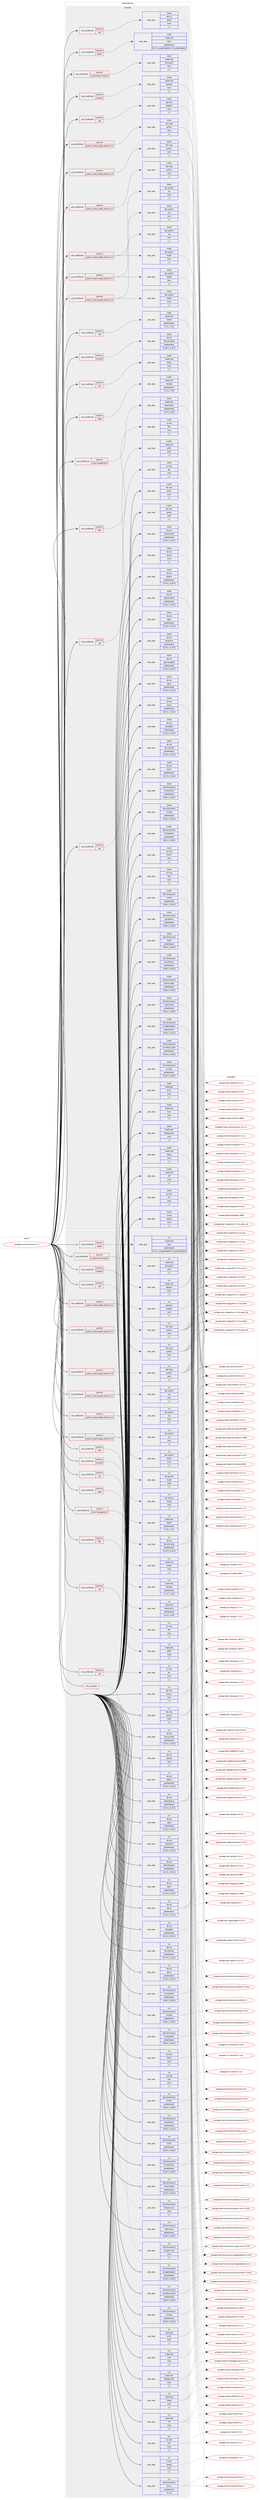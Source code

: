 digraph prolog {

# *************
# Graph options
# *************

newrank=true;
concentrate=true;
compound=true;
graph [rankdir=LR,fontname=Helvetica,fontsize=10,ranksep=1.5];#, ranksep=2.5, nodesep=0.2];
edge  [arrowhead=vee];
node  [fontname=Helvetica,fontsize=10];

# **********
# The ebuild
# **********

subgraph cluster_leftcol {
color=gray;
label=<<i>ebuild</i>>;
id [label="portage://media-gfx/krita-5.1.5", color=red, width=4, href="../media-gfx/krita-5.1.5.svg"];
}

# ****************
# The dependencies
# ****************

subgraph cluster_midcol {
color=gray;
label=<<i>dependencies</i>>;
subgraph cluster_compile {
fillcolor="#eeeeee";
style=filled;
label=<<i>compile</i>>;
subgraph cond73600 {
dependency291746 [label=<<TABLE BORDER="0" CELLBORDER="1" CELLSPACING="0" CELLPADDING="4"><TR><TD ROWSPAN="3" CELLPADDING="10">use_conditional</TD></TR><TR><TD>positive</TD></TR><TR><TD>color-management</TD></TR></TABLE>>, shape=none, color=red];
subgraph pack215802 {
dependency291747 [label=<<TABLE BORDER="0" CELLBORDER="1" CELLSPACING="0" CELLPADDING="4" WIDTH="220"><TR><TD ROWSPAN="6" CELLPADDING="30">pack_dep</TD></TR><TR><TD WIDTH="110">install</TD></TR><TR><TD>media-libs</TD></TR><TR><TD>opencolorio</TD></TR><TR><TD>greaterequal</TD></TR><TR><TD>[2.0.0,,,2.0.0]</TD></TR></TABLE>>, shape=none, color=blue];
}
dependency291746:e -> dependency291747:w [weight=20,style="dashed",arrowhead="vee"];
}
id:e -> dependency291746:w [weight=20,style="solid",arrowhead="vee"];
subgraph cond73601 {
dependency291748 [label=<<TABLE BORDER="0" CELLBORDER="1" CELLSPACING="0" CELLPADDING="4"><TR><TD ROWSPAN="3" CELLPADDING="10">use_conditional</TD></TR><TR><TD>positive</TD></TR><TR><TD>fftw</TD></TR></TABLE>>, shape=none, color=red];
subgraph pack215803 {
dependency291749 [label=<<TABLE BORDER="0" CELLBORDER="1" CELLSPACING="0" CELLPADDING="4" WIDTH="220"><TR><TD ROWSPAN="6" CELLPADDING="30">pack_dep</TD></TR><TR><TD WIDTH="110">install</TD></TR><TR><TD>sci-libs</TD></TR><TR><TD>fftw</TD></TR><TR><TD>none</TD></TR><TR><TD>[,,]</TD></TR></TABLE>>, shape=none, color=blue];
}
dependency291748:e -> dependency291749:w [weight=20,style="dashed",arrowhead="vee"];
}
id:e -> dependency291748:w [weight=20,style="solid",arrowhead="vee"];
subgraph cond73602 {
dependency291750 [label=<<TABLE BORDER="0" CELLBORDER="1" CELLSPACING="0" CELLPADDING="4"><TR><TD ROWSPAN="3" CELLPADDING="10">use_conditional</TD></TR><TR><TD>positive</TD></TR><TR><TD>gif</TD></TR></TABLE>>, shape=none, color=red];
subgraph pack215804 {
dependency291751 [label=<<TABLE BORDER="0" CELLBORDER="1" CELLSPACING="0" CELLPADDING="4" WIDTH="220"><TR><TD ROWSPAN="6" CELLPADDING="30">pack_dep</TD></TR><TR><TD WIDTH="110">install</TD></TR><TR><TD>media-libs</TD></TR><TR><TD>giflib</TD></TR><TR><TD>none</TD></TR><TR><TD>[,,]</TD></TR></TABLE>>, shape=none, color=blue];
}
dependency291750:e -> dependency291751:w [weight=20,style="dashed",arrowhead="vee"];
}
id:e -> dependency291750:w [weight=20,style="solid",arrowhead="vee"];
subgraph cond73603 {
dependency291752 [label=<<TABLE BORDER="0" CELLBORDER="1" CELLSPACING="0" CELLPADDING="4"><TR><TD ROWSPAN="3" CELLPADDING="10">use_conditional</TD></TR><TR><TD>positive</TD></TR><TR><TD>gsl</TD></TR></TABLE>>, shape=none, color=red];
subgraph pack215805 {
dependency291753 [label=<<TABLE BORDER="0" CELLBORDER="1" CELLSPACING="0" CELLPADDING="4" WIDTH="220"><TR><TD ROWSPAN="6" CELLPADDING="30">pack_dep</TD></TR><TR><TD WIDTH="110">install</TD></TR><TR><TD>sci-libs</TD></TR><TR><TD>gsl</TD></TR><TR><TD>none</TD></TR><TR><TD>[,,]</TD></TR></TABLE>>, shape=none, color=blue];
}
dependency291752:e -> dependency291753:w [weight=20,style="dashed",arrowhead="vee"];
}
id:e -> dependency291752:w [weight=20,style="solid",arrowhead="vee"];
subgraph cond73604 {
dependency291754 [label=<<TABLE BORDER="0" CELLBORDER="1" CELLSPACING="0" CELLPADDING="4"><TR><TD ROWSPAN="3" CELLPADDING="10">use_conditional</TD></TR><TR><TD>positive</TD></TR><TR><TD>heif</TD></TR></TABLE>>, shape=none, color=red];
subgraph pack215806 {
dependency291755 [label=<<TABLE BORDER="0" CELLBORDER="1" CELLSPACING="0" CELLPADDING="4" WIDTH="220"><TR><TD ROWSPAN="6" CELLPADDING="30">pack_dep</TD></TR><TR><TD WIDTH="110">install</TD></TR><TR><TD>media-libs</TD></TR><TR><TD>libheif</TD></TR><TR><TD>greaterequal</TD></TR><TR><TD>[1.11,,,1.11]</TD></TR></TABLE>>, shape=none, color=blue];
}
dependency291754:e -> dependency291755:w [weight=20,style="dashed",arrowhead="vee"];
}
id:e -> dependency291754:w [weight=20,style="solid",arrowhead="vee"];
subgraph cond73605 {
dependency291756 [label=<<TABLE BORDER="0" CELLBORDER="1" CELLSPACING="0" CELLPADDING="4"><TR><TD ROWSPAN="3" CELLPADDING="10">use_conditional</TD></TR><TR><TD>positive</TD></TR><TR><TD>jpegxl</TD></TR></TABLE>>, shape=none, color=red];
subgraph pack215807 {
dependency291757 [label=<<TABLE BORDER="0" CELLBORDER="1" CELLSPACING="0" CELLPADDING="4" WIDTH="220"><TR><TD ROWSPAN="6" CELLPADDING="30">pack_dep</TD></TR><TR><TD WIDTH="110">install</TD></TR><TR><TD>media-libs</TD></TR><TR><TD>libjxl</TD></TR><TR><TD>greaterequal</TD></TR><TR><TD>[0.7.0,,_pre20220825,0.7.0_pre20220825]</TD></TR></TABLE>>, shape=none, color=blue];
}
dependency291756:e -> dependency291757:w [weight=20,style="dashed",arrowhead="vee"];
}
id:e -> dependency291756:w [weight=20,style="solid",arrowhead="vee"];
subgraph cond73606 {
dependency291758 [label=<<TABLE BORDER="0" CELLBORDER="1" CELLSPACING="0" CELLPADDING="4"><TR><TD ROWSPAN="3" CELLPADDING="10">use_conditional</TD></TR><TR><TD>positive</TD></TR><TR><TD>mypaint-brush-engine</TD></TR></TABLE>>, shape=none, color=red];
subgraph pack215808 {
dependency291759 [label=<<TABLE BORDER="0" CELLBORDER="1" CELLSPACING="0" CELLPADDING="4" WIDTH="220"><TR><TD ROWSPAN="6" CELLPADDING="30">pack_dep</TD></TR><TR><TD WIDTH="110">install</TD></TR><TR><TD>media-libs</TD></TR><TR><TD>libmypaint</TD></TR><TR><TD>none</TD></TR><TR><TD>[,,]</TD></TR></TABLE>>, shape=none, color=blue];
}
dependency291758:e -> dependency291759:w [weight=20,style="dashed",arrowhead="vee"];
}
id:e -> dependency291758:w [weight=20,style="solid",arrowhead="vee"];
subgraph cond73607 {
dependency291760 [label=<<TABLE BORDER="0" CELLBORDER="1" CELLSPACING="0" CELLPADDING="4"><TR><TD ROWSPAN="3" CELLPADDING="10">use_conditional</TD></TR><TR><TD>positive</TD></TR><TR><TD>openexr</TD></TR></TABLE>>, shape=none, color=red];
subgraph pack215809 {
dependency291761 [label=<<TABLE BORDER="0" CELLBORDER="1" CELLSPACING="0" CELLPADDING="4" WIDTH="220"><TR><TD ROWSPAN="6" CELLPADDING="30">pack_dep</TD></TR><TR><TD WIDTH="110">install</TD></TR><TR><TD>media-libs</TD></TR><TR><TD>openexr</TD></TR><TR><TD>none</TD></TR><TR><TD>[,,]</TD></TR></TABLE>>, shape=none, color=blue];
}
dependency291760:e -> dependency291761:w [weight=20,style="dashed",arrowhead="vee"];
}
id:e -> dependency291760:w [weight=20,style="solid",arrowhead="vee"];
subgraph cond73608 {
dependency291762 [label=<<TABLE BORDER="0" CELLBORDER="1" CELLSPACING="0" CELLPADDING="4"><TR><TD ROWSPAN="3" CELLPADDING="10">use_conditional</TD></TR><TR><TD>positive</TD></TR><TR><TD>pdf</TD></TR></TABLE>>, shape=none, color=red];
subgraph pack215810 {
dependency291763 [label=<<TABLE BORDER="0" CELLBORDER="1" CELLSPACING="0" CELLPADDING="4" WIDTH="220"><TR><TD ROWSPAN="6" CELLPADDING="30">pack_dep</TD></TR><TR><TD WIDTH="110">install</TD></TR><TR><TD>app-text</TD></TR><TR><TD>poppler</TD></TR><TR><TD>none</TD></TR><TR><TD>[,,]</TD></TR></TABLE>>, shape=none, color=blue];
}
dependency291762:e -> dependency291763:w [weight=20,style="dashed",arrowhead="vee"];
}
id:e -> dependency291762:w [weight=20,style="solid",arrowhead="vee"];
subgraph cond73609 {
dependency291764 [label=<<TABLE BORDER="0" CELLBORDER="1" CELLSPACING="0" CELLPADDING="4"><TR><TD ROWSPAN="3" CELLPADDING="10">use_conditional</TD></TR><TR><TD>positive</TD></TR><TR><TD>python_single_target_python3_10</TD></TR></TABLE>>, shape=none, color=red];
subgraph pack215811 {
dependency291765 [label=<<TABLE BORDER="0" CELLBORDER="1" CELLSPACING="0" CELLPADDING="4" WIDTH="220"><TR><TD ROWSPAN="6" CELLPADDING="30">pack_dep</TD></TR><TR><TD WIDTH="110">install</TD></TR><TR><TD>dev-lang</TD></TR><TR><TD>python</TD></TR><TR><TD>none</TD></TR><TR><TD>[,,]</TD></TR></TABLE>>, shape=none, color=blue];
}
dependency291764:e -> dependency291765:w [weight=20,style="dashed",arrowhead="vee"];
}
id:e -> dependency291764:w [weight=20,style="solid",arrowhead="vee"];
subgraph cond73610 {
dependency291766 [label=<<TABLE BORDER="0" CELLBORDER="1" CELLSPACING="0" CELLPADDING="4"><TR><TD ROWSPAN="3" CELLPADDING="10">use_conditional</TD></TR><TR><TD>positive</TD></TR><TR><TD>python_single_target_python3_10</TD></TR></TABLE>>, shape=none, color=red];
subgraph pack215812 {
dependency291767 [label=<<TABLE BORDER="0" CELLBORDER="1" CELLSPACING="0" CELLPADDING="4" WIDTH="220"><TR><TD ROWSPAN="6" CELLPADDING="30">pack_dep</TD></TR><TR><TD WIDTH="110">install</TD></TR><TR><TD>dev-python</TD></TR><TR><TD>PyQt5</TD></TR><TR><TD>none</TD></TR><TR><TD>[,,]</TD></TR></TABLE>>, shape=none, color=blue];
}
dependency291766:e -> dependency291767:w [weight=20,style="dashed",arrowhead="vee"];
subgraph pack215813 {
dependency291768 [label=<<TABLE BORDER="0" CELLBORDER="1" CELLSPACING="0" CELLPADDING="4" WIDTH="220"><TR><TD ROWSPAN="6" CELLPADDING="30">pack_dep</TD></TR><TR><TD WIDTH="110">install</TD></TR><TR><TD>dev-python</TD></TR><TR><TD>sip</TD></TR><TR><TD>none</TD></TR><TR><TD>[,,]</TD></TR></TABLE>>, shape=none, color=blue];
}
dependency291766:e -> dependency291768:w [weight=20,style="dashed",arrowhead="vee"];
}
id:e -> dependency291766:w [weight=20,style="solid",arrowhead="vee"];
subgraph cond73611 {
dependency291769 [label=<<TABLE BORDER="0" CELLBORDER="1" CELLSPACING="0" CELLPADDING="4"><TR><TD ROWSPAN="3" CELLPADDING="10">use_conditional</TD></TR><TR><TD>positive</TD></TR><TR><TD>python_single_target_python3_11</TD></TR></TABLE>>, shape=none, color=red];
subgraph pack215814 {
dependency291770 [label=<<TABLE BORDER="0" CELLBORDER="1" CELLSPACING="0" CELLPADDING="4" WIDTH="220"><TR><TD ROWSPAN="6" CELLPADDING="30">pack_dep</TD></TR><TR><TD WIDTH="110">install</TD></TR><TR><TD>dev-lang</TD></TR><TR><TD>python</TD></TR><TR><TD>none</TD></TR><TR><TD>[,,]</TD></TR></TABLE>>, shape=none, color=blue];
}
dependency291769:e -> dependency291770:w [weight=20,style="dashed",arrowhead="vee"];
}
id:e -> dependency291769:w [weight=20,style="solid",arrowhead="vee"];
subgraph cond73612 {
dependency291771 [label=<<TABLE BORDER="0" CELLBORDER="1" CELLSPACING="0" CELLPADDING="4"><TR><TD ROWSPAN="3" CELLPADDING="10">use_conditional</TD></TR><TR><TD>positive</TD></TR><TR><TD>python_single_target_python3_11</TD></TR></TABLE>>, shape=none, color=red];
subgraph pack215815 {
dependency291772 [label=<<TABLE BORDER="0" CELLBORDER="1" CELLSPACING="0" CELLPADDING="4" WIDTH="220"><TR><TD ROWSPAN="6" CELLPADDING="30">pack_dep</TD></TR><TR><TD WIDTH="110">install</TD></TR><TR><TD>dev-python</TD></TR><TR><TD>PyQt5</TD></TR><TR><TD>none</TD></TR><TR><TD>[,,]</TD></TR></TABLE>>, shape=none, color=blue];
}
dependency291771:e -> dependency291772:w [weight=20,style="dashed",arrowhead="vee"];
subgraph pack215816 {
dependency291773 [label=<<TABLE BORDER="0" CELLBORDER="1" CELLSPACING="0" CELLPADDING="4" WIDTH="220"><TR><TD ROWSPAN="6" CELLPADDING="30">pack_dep</TD></TR><TR><TD WIDTH="110">install</TD></TR><TR><TD>dev-python</TD></TR><TR><TD>sip</TD></TR><TR><TD>none</TD></TR><TR><TD>[,,]</TD></TR></TABLE>>, shape=none, color=blue];
}
dependency291771:e -> dependency291773:w [weight=20,style="dashed",arrowhead="vee"];
}
id:e -> dependency291771:w [weight=20,style="solid",arrowhead="vee"];
subgraph cond73613 {
dependency291774 [label=<<TABLE BORDER="0" CELLBORDER="1" CELLSPACING="0" CELLPADDING="4"><TR><TD ROWSPAN="3" CELLPADDING="10">use_conditional</TD></TR><TR><TD>positive</TD></TR><TR><TD>python_single_target_python3_12</TD></TR></TABLE>>, shape=none, color=red];
subgraph pack215817 {
dependency291775 [label=<<TABLE BORDER="0" CELLBORDER="1" CELLSPACING="0" CELLPADDING="4" WIDTH="220"><TR><TD ROWSPAN="6" CELLPADDING="30">pack_dep</TD></TR><TR><TD WIDTH="110">install</TD></TR><TR><TD>dev-lang</TD></TR><TR><TD>python</TD></TR><TR><TD>none</TD></TR><TR><TD>[,,]</TD></TR></TABLE>>, shape=none, color=blue];
}
dependency291774:e -> dependency291775:w [weight=20,style="dashed",arrowhead="vee"];
}
id:e -> dependency291774:w [weight=20,style="solid",arrowhead="vee"];
subgraph cond73614 {
dependency291776 [label=<<TABLE BORDER="0" CELLBORDER="1" CELLSPACING="0" CELLPADDING="4"><TR><TD ROWSPAN="3" CELLPADDING="10">use_conditional</TD></TR><TR><TD>positive</TD></TR><TR><TD>python_single_target_python3_12</TD></TR></TABLE>>, shape=none, color=red];
subgraph pack215818 {
dependency291777 [label=<<TABLE BORDER="0" CELLBORDER="1" CELLSPACING="0" CELLPADDING="4" WIDTH="220"><TR><TD ROWSPAN="6" CELLPADDING="30">pack_dep</TD></TR><TR><TD WIDTH="110">install</TD></TR><TR><TD>dev-python</TD></TR><TR><TD>PyQt5</TD></TR><TR><TD>none</TD></TR><TR><TD>[,,]</TD></TR></TABLE>>, shape=none, color=blue];
}
dependency291776:e -> dependency291777:w [weight=20,style="dashed",arrowhead="vee"];
subgraph pack215819 {
dependency291778 [label=<<TABLE BORDER="0" CELLBORDER="1" CELLSPACING="0" CELLPADDING="4" WIDTH="220"><TR><TD ROWSPAN="6" CELLPADDING="30">pack_dep</TD></TR><TR><TD WIDTH="110">install</TD></TR><TR><TD>dev-python</TD></TR><TR><TD>sip</TD></TR><TR><TD>none</TD></TR><TR><TD>[,,]</TD></TR></TABLE>>, shape=none, color=blue];
}
dependency291776:e -> dependency291778:w [weight=20,style="dashed",arrowhead="vee"];
}
id:e -> dependency291776:w [weight=20,style="solid",arrowhead="vee"];
subgraph cond73615 {
dependency291779 [label=<<TABLE BORDER="0" CELLBORDER="1" CELLSPACING="0" CELLPADDING="4"><TR><TD ROWSPAN="3" CELLPADDING="10">use_conditional</TD></TR><TR><TD>positive</TD></TR><TR><TD>qtmedia</TD></TR></TABLE>>, shape=none, color=red];
subgraph pack215820 {
dependency291780 [label=<<TABLE BORDER="0" CELLBORDER="1" CELLSPACING="0" CELLPADDING="4" WIDTH="220"><TR><TD ROWSPAN="6" CELLPADDING="30">pack_dep</TD></TR><TR><TD WIDTH="110">install</TD></TR><TR><TD>dev-qt</TD></TR><TR><TD>qtmultimedia</TD></TR><TR><TD>greaterequal</TD></TR><TR><TD>[5.15.5,,,5.15.5]</TD></TR></TABLE>>, shape=none, color=blue];
}
dependency291779:e -> dependency291780:w [weight=20,style="dashed",arrowhead="vee"];
}
id:e -> dependency291779:w [weight=20,style="solid",arrowhead="vee"];
subgraph cond73616 {
dependency291781 [label=<<TABLE BORDER="0" CELLBORDER="1" CELLSPACING="0" CELLPADDING="4"><TR><TD ROWSPAN="3" CELLPADDING="10">use_conditional</TD></TR><TR><TD>positive</TD></TR><TR><TD>raw</TD></TR></TABLE>>, shape=none, color=red];
subgraph pack215821 {
dependency291782 [label=<<TABLE BORDER="0" CELLBORDER="1" CELLSPACING="0" CELLPADDING="4" WIDTH="220"><TR><TD ROWSPAN="6" CELLPADDING="30">pack_dep</TD></TR><TR><TD WIDTH="110">install</TD></TR><TR><TD>media-libs</TD></TR><TR><TD>libraw</TD></TR><TR><TD>none</TD></TR><TR><TD>[,,]</TD></TR></TABLE>>, shape=none, color=blue];
}
dependency291781:e -> dependency291782:w [weight=20,style="dashed",arrowhead="vee"];
}
id:e -> dependency291781:w [weight=20,style="solid",arrowhead="vee"];
subgraph cond73617 {
dependency291783 [label=<<TABLE BORDER="0" CELLBORDER="1" CELLSPACING="0" CELLPADDING="4"><TR><TD ROWSPAN="3" CELLPADDING="10">use_conditional</TD></TR><TR><TD>positive</TD></TR><TR><TD>test</TD></TR></TABLE>>, shape=none, color=red];
subgraph pack215822 {
dependency291784 [label=<<TABLE BORDER="0" CELLBORDER="1" CELLSPACING="0" CELLPADDING="4" WIDTH="220"><TR><TD ROWSPAN="6" CELLPADDING="30">pack_dep</TD></TR><TR><TD WIDTH="110">install</TD></TR><TR><TD>dev-qt</TD></TR><TR><TD>qttest</TD></TR><TR><TD>none</TD></TR><TR><TD>[,,]</TD></TR></TABLE>>, shape=none, color=blue];
}
dependency291783:e -> dependency291784:w [weight=20,style="dashed",arrowhead="vee"];
}
id:e -> dependency291783:w [weight=20,style="solid",arrowhead="vee"];
subgraph cond73618 {
dependency291785 [label=<<TABLE BORDER="0" CELLBORDER="1" CELLSPACING="0" CELLPADDING="4"><TR><TD ROWSPAN="3" CELLPADDING="10">use_conditional</TD></TR><TR><TD>positive</TD></TR><TR><TD>webp</TD></TR></TABLE>>, shape=none, color=red];
subgraph pack215823 {
dependency291786 [label=<<TABLE BORDER="0" CELLBORDER="1" CELLSPACING="0" CELLPADDING="4" WIDTH="220"><TR><TD ROWSPAN="6" CELLPADDING="30">pack_dep</TD></TR><TR><TD WIDTH="110">install</TD></TR><TR><TD>media-libs</TD></TR><TR><TD>libwebp</TD></TR><TR><TD>greaterequal</TD></TR><TR><TD>[1.2.0,,,1.2.0]</TD></TR></TABLE>>, shape=none, color=blue];
}
dependency291785:e -> dependency291786:w [weight=20,style="dashed",arrowhead="vee"];
}
id:e -> dependency291785:w [weight=20,style="solid",arrowhead="vee"];
subgraph pack215824 {
dependency291787 [label=<<TABLE BORDER="0" CELLBORDER="1" CELLSPACING="0" CELLPADDING="4" WIDTH="220"><TR><TD ROWSPAN="6" CELLPADDING="30">pack_dep</TD></TR><TR><TD WIDTH="110">install</TD></TR><TR><TD>dev-libs</TD></TR><TR><TD>boost</TD></TR><TR><TD>none</TD></TR><TR><TD>[,,]</TD></TR></TABLE>>, shape=none, color=blue];
}
id:e -> dependency291787:w [weight=20,style="solid",arrowhead="vee"];
subgraph pack215825 {
dependency291788 [label=<<TABLE BORDER="0" CELLBORDER="1" CELLSPACING="0" CELLPADDING="4" WIDTH="220"><TR><TD ROWSPAN="6" CELLPADDING="30">pack_dep</TD></TR><TR><TD WIDTH="110">install</TD></TR><TR><TD>dev-libs</TD></TR><TR><TD>quazip</TD></TR><TR><TD>none</TD></TR><TR><TD>[,,]</TD></TR></TABLE>>, shape=none, color=blue];
}
id:e -> dependency291788:w [weight=20,style="solid",arrowhead="vee"];
subgraph pack215826 {
dependency291789 [label=<<TABLE BORDER="0" CELLBORDER="1" CELLSPACING="0" CELLPADDING="4" WIDTH="220"><TR><TD ROWSPAN="6" CELLPADDING="30">pack_dep</TD></TR><TR><TD WIDTH="110">install</TD></TR><TR><TD>dev-qt</TD></TR><TR><TD>qtconcurrent</TD></TR><TR><TD>greaterequal</TD></TR><TR><TD>[5.15.5,,,5.15.5]</TD></TR></TABLE>>, shape=none, color=blue];
}
id:e -> dependency291789:w [weight=20,style="solid",arrowhead="vee"];
subgraph pack215827 {
dependency291790 [label=<<TABLE BORDER="0" CELLBORDER="1" CELLSPACING="0" CELLPADDING="4" WIDTH="220"><TR><TD ROWSPAN="6" CELLPADDING="30">pack_dep</TD></TR><TR><TD WIDTH="110">install</TD></TR><TR><TD>dev-qt</TD></TR><TR><TD>qtcore</TD></TR><TR><TD>none</TD></TR><TR><TD>[,,]</TD></TR></TABLE>>, shape=none, color=blue];
}
id:e -> dependency291790:w [weight=20,style="solid",arrowhead="vee"];
subgraph pack215828 {
dependency291791 [label=<<TABLE BORDER="0" CELLBORDER="1" CELLSPACING="0" CELLPADDING="4" WIDTH="220"><TR><TD ROWSPAN="6" CELLPADDING="30">pack_dep</TD></TR><TR><TD WIDTH="110">install</TD></TR><TR><TD>dev-qt</TD></TR><TR><TD>qtdbus</TD></TR><TR><TD>greaterequal</TD></TR><TR><TD>[5.15.5,,,5.15.5]</TD></TR></TABLE>>, shape=none, color=blue];
}
id:e -> dependency291791:w [weight=20,style="solid",arrowhead="vee"];
subgraph pack215829 {
dependency291792 [label=<<TABLE BORDER="0" CELLBORDER="1" CELLSPACING="0" CELLPADDING="4" WIDTH="220"><TR><TD ROWSPAN="6" CELLPADDING="30">pack_dep</TD></TR><TR><TD WIDTH="110">install</TD></TR><TR><TD>dev-qt</TD></TR><TR><TD>qtdeclarative</TD></TR><TR><TD>greaterequal</TD></TR><TR><TD>[5.15.5,,,5.15.5]</TD></TR></TABLE>>, shape=none, color=blue];
}
id:e -> dependency291792:w [weight=20,style="solid",arrowhead="vee"];
subgraph pack215830 {
dependency291793 [label=<<TABLE BORDER="0" CELLBORDER="1" CELLSPACING="0" CELLPADDING="4" WIDTH="220"><TR><TD ROWSPAN="6" CELLPADDING="30">pack_dep</TD></TR><TR><TD WIDTH="110">install</TD></TR><TR><TD>dev-qt</TD></TR><TR><TD>qtgui</TD></TR><TR><TD>greaterequal</TD></TR><TR><TD>[5.15.5,,,5.15.5]</TD></TR></TABLE>>, shape=none, color=blue];
}
id:e -> dependency291793:w [weight=20,style="solid",arrowhead="vee"];
subgraph pack215831 {
dependency291794 [label=<<TABLE BORDER="0" CELLBORDER="1" CELLSPACING="0" CELLPADDING="4" WIDTH="220"><TR><TD ROWSPAN="6" CELLPADDING="30">pack_dep</TD></TR><TR><TD WIDTH="110">install</TD></TR><TR><TD>dev-qt</TD></TR><TR><TD>qtnetwork</TD></TR><TR><TD>greaterequal</TD></TR><TR><TD>[5.15.5,,,5.15.5]</TD></TR></TABLE>>, shape=none, color=blue];
}
id:e -> dependency291794:w [weight=20,style="solid",arrowhead="vee"];
subgraph pack215832 {
dependency291795 [label=<<TABLE BORDER="0" CELLBORDER="1" CELLSPACING="0" CELLPADDING="4" WIDTH="220"><TR><TD ROWSPAN="6" CELLPADDING="30">pack_dep</TD></TR><TR><TD WIDTH="110">install</TD></TR><TR><TD>dev-qt</TD></TR><TR><TD>qtprintsupport</TD></TR><TR><TD>greaterequal</TD></TR><TR><TD>[5.15.5,,,5.15.5]</TD></TR></TABLE>>, shape=none, color=blue];
}
id:e -> dependency291795:w [weight=20,style="solid",arrowhead="vee"];
subgraph pack215833 {
dependency291796 [label=<<TABLE BORDER="0" CELLBORDER="1" CELLSPACING="0" CELLPADDING="4" WIDTH="220"><TR><TD ROWSPAN="6" CELLPADDING="30">pack_dep</TD></TR><TR><TD WIDTH="110">install</TD></TR><TR><TD>dev-qt</TD></TR><TR><TD>qtsql</TD></TR><TR><TD>greaterequal</TD></TR><TR><TD>[5.15.5,,,5.15.5]</TD></TR></TABLE>>, shape=none, color=blue];
}
id:e -> dependency291796:w [weight=20,style="solid",arrowhead="vee"];
subgraph pack215834 {
dependency291797 [label=<<TABLE BORDER="0" CELLBORDER="1" CELLSPACING="0" CELLPADDING="4" WIDTH="220"><TR><TD ROWSPAN="6" CELLPADDING="30">pack_dep</TD></TR><TR><TD WIDTH="110">install</TD></TR><TR><TD>dev-qt</TD></TR><TR><TD>qtsvg</TD></TR><TR><TD>greaterequal</TD></TR><TR><TD>[5.15.5,,,5.15.5]</TD></TR></TABLE>>, shape=none, color=blue];
}
id:e -> dependency291797:w [weight=20,style="solid",arrowhead="vee"];
subgraph pack215835 {
dependency291798 [label=<<TABLE BORDER="0" CELLBORDER="1" CELLSPACING="0" CELLPADDING="4" WIDTH="220"><TR><TD ROWSPAN="6" CELLPADDING="30">pack_dep</TD></TR><TR><TD WIDTH="110">install</TD></TR><TR><TD>dev-qt</TD></TR><TR><TD>qtwidgets</TD></TR><TR><TD>greaterequal</TD></TR><TR><TD>[5.15.5,,,5.15.5]</TD></TR></TABLE>>, shape=none, color=blue];
}
id:e -> dependency291798:w [weight=20,style="solid",arrowhead="vee"];
subgraph pack215836 {
dependency291799 [label=<<TABLE BORDER="0" CELLBORDER="1" CELLSPACING="0" CELLPADDING="4" WIDTH="220"><TR><TD ROWSPAN="6" CELLPADDING="30">pack_dep</TD></TR><TR><TD WIDTH="110">install</TD></TR><TR><TD>dev-qt</TD></TR><TR><TD>qtx11extras</TD></TR><TR><TD>greaterequal</TD></TR><TR><TD>[5.15.5,,,5.15.5]</TD></TR></TABLE>>, shape=none, color=blue];
}
id:e -> dependency291799:w [weight=20,style="solid",arrowhead="vee"];
subgraph pack215837 {
dependency291800 [label=<<TABLE BORDER="0" CELLBORDER="1" CELLSPACING="0" CELLPADDING="4" WIDTH="220"><TR><TD ROWSPAN="6" CELLPADDING="30">pack_dep</TD></TR><TR><TD WIDTH="110">install</TD></TR><TR><TD>dev-qt</TD></TR><TR><TD>qtxml</TD></TR><TR><TD>greaterequal</TD></TR><TR><TD>[5.15.5,,,5.15.5]</TD></TR></TABLE>>, shape=none, color=blue];
}
id:e -> dependency291800:w [weight=20,style="solid",arrowhead="vee"];
subgraph pack215838 {
dependency291801 [label=<<TABLE BORDER="0" CELLBORDER="1" CELLSPACING="0" CELLPADDING="4" WIDTH="220"><TR><TD ROWSPAN="6" CELLPADDING="30">pack_dep</TD></TR><TR><TD WIDTH="110">install</TD></TR><TR><TD>kde-frameworks</TD></TR><TR><TD>kcompletion</TD></TR><TR><TD>greaterequal</TD></TR><TR><TD>[5.82.0,,,5.82.0]</TD></TR></TABLE>>, shape=none, color=blue];
}
id:e -> dependency291801:w [weight=20,style="solid",arrowhead="vee"];
subgraph pack215839 {
dependency291802 [label=<<TABLE BORDER="0" CELLBORDER="1" CELLSPACING="0" CELLPADDING="4" WIDTH="220"><TR><TD ROWSPAN="6" CELLPADDING="30">pack_dep</TD></TR><TR><TD WIDTH="110">install</TD></TR><TR><TD>kde-frameworks</TD></TR><TR><TD>kconfig</TD></TR><TR><TD>greaterequal</TD></TR><TR><TD>[5.82.0,,,5.82.0]</TD></TR></TABLE>>, shape=none, color=blue];
}
id:e -> dependency291802:w [weight=20,style="solid",arrowhead="vee"];
subgraph pack215840 {
dependency291803 [label=<<TABLE BORDER="0" CELLBORDER="1" CELLSPACING="0" CELLPADDING="4" WIDTH="220"><TR><TD ROWSPAN="6" CELLPADDING="30">pack_dep</TD></TR><TR><TD WIDTH="110">install</TD></TR><TR><TD>kde-frameworks</TD></TR><TR><TD>kcoreaddons</TD></TR><TR><TD>greaterequal</TD></TR><TR><TD>[5.82.0,,,5.82.0]</TD></TR></TABLE>>, shape=none, color=blue];
}
id:e -> dependency291803:w [weight=20,style="solid",arrowhead="vee"];
subgraph pack215841 {
dependency291804 [label=<<TABLE BORDER="0" CELLBORDER="1" CELLSPACING="0" CELLPADDING="4" WIDTH="220"><TR><TD ROWSPAN="6" CELLPADDING="30">pack_dep</TD></TR><TR><TD WIDTH="110">install</TD></TR><TR><TD>kde-frameworks</TD></TR><TR><TD>kcrash</TD></TR><TR><TD>greaterequal</TD></TR><TR><TD>[5.82.0,,,5.82.0]</TD></TR></TABLE>>, shape=none, color=blue];
}
id:e -> dependency291804:w [weight=20,style="solid",arrowhead="vee"];
subgraph pack215842 {
dependency291805 [label=<<TABLE BORDER="0" CELLBORDER="1" CELLSPACING="0" CELLPADDING="4" WIDTH="220"><TR><TD ROWSPAN="6" CELLPADDING="30">pack_dep</TD></TR><TR><TD WIDTH="110">install</TD></TR><TR><TD>kde-frameworks</TD></TR><TR><TD>kguiaddons</TD></TR><TR><TD>greaterequal</TD></TR><TR><TD>[5.82.0,,,5.82.0]</TD></TR></TABLE>>, shape=none, color=blue];
}
id:e -> dependency291805:w [weight=20,style="solid",arrowhead="vee"];
subgraph pack215843 {
dependency291806 [label=<<TABLE BORDER="0" CELLBORDER="1" CELLSPACING="0" CELLPADDING="4" WIDTH="220"><TR><TD ROWSPAN="6" CELLPADDING="30">pack_dep</TD></TR><TR><TD WIDTH="110">install</TD></TR><TR><TD>kde-frameworks</TD></TR><TR><TD>ki18n</TD></TR><TR><TD>greaterequal</TD></TR><TR><TD>[5.82.0,,,5.82.0]</TD></TR></TABLE>>, shape=none, color=blue];
}
id:e -> dependency291806:w [weight=20,style="solid",arrowhead="vee"];
subgraph pack215844 {
dependency291807 [label=<<TABLE BORDER="0" CELLBORDER="1" CELLSPACING="0" CELLPADDING="4" WIDTH="220"><TR><TD ROWSPAN="6" CELLPADDING="30">pack_dep</TD></TR><TR><TD WIDTH="110">install</TD></TR><TR><TD>kde-frameworks</TD></TR><TR><TD>kiconthemes</TD></TR><TR><TD>greaterequal</TD></TR><TR><TD>[5.82.0,,,5.82.0]</TD></TR></TABLE>>, shape=none, color=blue];
}
id:e -> dependency291807:w [weight=20,style="solid",arrowhead="vee"];
subgraph pack215845 {
dependency291808 [label=<<TABLE BORDER="0" CELLBORDER="1" CELLSPACING="0" CELLPADDING="4" WIDTH="220"><TR><TD ROWSPAN="6" CELLPADDING="30">pack_dep</TD></TR><TR><TD WIDTH="110">install</TD></TR><TR><TD>kde-frameworks</TD></TR><TR><TD>kitemmodels</TD></TR><TR><TD>greaterequal</TD></TR><TR><TD>[5.82.0,,,5.82.0]</TD></TR></TABLE>>, shape=none, color=blue];
}
id:e -> dependency291808:w [weight=20,style="solid",arrowhead="vee"];
subgraph pack215846 {
dependency291809 [label=<<TABLE BORDER="0" CELLBORDER="1" CELLSPACING="0" CELLPADDING="4" WIDTH="220"><TR><TD ROWSPAN="6" CELLPADDING="30">pack_dep</TD></TR><TR><TD WIDTH="110">install</TD></TR><TR><TD>kde-frameworks</TD></TR><TR><TD>kitemviews</TD></TR><TR><TD>greaterequal</TD></TR><TR><TD>[5.82.0,,,5.82.0]</TD></TR></TABLE>>, shape=none, color=blue];
}
id:e -> dependency291809:w [weight=20,style="solid",arrowhead="vee"];
subgraph pack215847 {
dependency291810 [label=<<TABLE BORDER="0" CELLBORDER="1" CELLSPACING="0" CELLPADDING="4" WIDTH="220"><TR><TD ROWSPAN="6" CELLPADDING="30">pack_dep</TD></TR><TR><TD WIDTH="110">install</TD></TR><TR><TD>kde-frameworks</TD></TR><TR><TD>kwidgetsaddons</TD></TR><TR><TD>greaterequal</TD></TR><TR><TD>[5.82.0,,,5.82.0]</TD></TR></TABLE>>, shape=none, color=blue];
}
id:e -> dependency291810:w [weight=20,style="solid",arrowhead="vee"];
subgraph pack215848 {
dependency291811 [label=<<TABLE BORDER="0" CELLBORDER="1" CELLSPACING="0" CELLPADDING="4" WIDTH="220"><TR><TD ROWSPAN="6" CELLPADDING="30">pack_dep</TD></TR><TR><TD WIDTH="110">install</TD></TR><TR><TD>kde-frameworks</TD></TR><TR><TD>kwindowsystem</TD></TR><TR><TD>greaterequal</TD></TR><TR><TD>[5.82.0,,,5.82.0]</TD></TR></TABLE>>, shape=none, color=blue];
}
id:e -> dependency291811:w [weight=20,style="solid",arrowhead="vee"];
subgraph pack215849 {
dependency291812 [label=<<TABLE BORDER="0" CELLBORDER="1" CELLSPACING="0" CELLPADDING="4" WIDTH="220"><TR><TD ROWSPAN="6" CELLPADDING="30">pack_dep</TD></TR><TR><TD WIDTH="110">install</TD></TR><TR><TD>kde-frameworks</TD></TR><TR><TD>kxmlgui</TD></TR><TR><TD>greaterequal</TD></TR><TR><TD>[5.82.0,,,5.82.0]</TD></TR></TABLE>>, shape=none, color=blue];
}
id:e -> dependency291812:w [weight=20,style="solid",arrowhead="vee"];
subgraph pack215850 {
dependency291813 [label=<<TABLE BORDER="0" CELLBORDER="1" CELLSPACING="0" CELLPADDING="4" WIDTH="220"><TR><TD ROWSPAN="6" CELLPADDING="30">pack_dep</TD></TR><TR><TD WIDTH="110">install</TD></TR><TR><TD>media-gfx</TD></TR><TR><TD>exiv2</TD></TR><TR><TD>none</TD></TR><TR><TD>[,,]</TD></TR></TABLE>>, shape=none, color=blue];
}
id:e -> dependency291813:w [weight=20,style="solid",arrowhead="vee"];
subgraph pack215851 {
dependency291814 [label=<<TABLE BORDER="0" CELLBORDER="1" CELLSPACING="0" CELLPADDING="4" WIDTH="220"><TR><TD ROWSPAN="6" CELLPADDING="30">pack_dep</TD></TR><TR><TD WIDTH="110">install</TD></TR><TR><TD>media-libs</TD></TR><TR><TD>lcms</TD></TR><TR><TD>none</TD></TR><TR><TD>[,,]</TD></TR></TABLE>>, shape=none, color=blue];
}
id:e -> dependency291814:w [weight=20,style="solid",arrowhead="vee"];
subgraph pack215852 {
dependency291815 [label=<<TABLE BORDER="0" CELLBORDER="1" CELLSPACING="0" CELLPADDING="4" WIDTH="220"><TR><TD ROWSPAN="6" CELLPADDING="30">pack_dep</TD></TR><TR><TD WIDTH="110">install</TD></TR><TR><TD>media-libs</TD></TR><TR><TD>libjpeg-turbo</TD></TR><TR><TD>none</TD></TR><TR><TD>[,,]</TD></TR></TABLE>>, shape=none, color=blue];
}
id:e -> dependency291815:w [weight=20,style="solid",arrowhead="vee"];
subgraph pack215853 {
dependency291816 [label=<<TABLE BORDER="0" CELLBORDER="1" CELLSPACING="0" CELLPADDING="4" WIDTH="220"><TR><TD ROWSPAN="6" CELLPADDING="30">pack_dep</TD></TR><TR><TD WIDTH="110">install</TD></TR><TR><TD>media-libs</TD></TR><TR><TD>libpng</TD></TR><TR><TD>none</TD></TR><TR><TD>[,,]</TD></TR></TABLE>>, shape=none, color=blue];
}
id:e -> dependency291816:w [weight=20,style="solid",arrowhead="vee"];
subgraph pack215854 {
dependency291817 [label=<<TABLE BORDER="0" CELLBORDER="1" CELLSPACING="0" CELLPADDING="4" WIDTH="220"><TR><TD ROWSPAN="6" CELLPADDING="30">pack_dep</TD></TR><TR><TD WIDTH="110">install</TD></TR><TR><TD>media-libs</TD></TR><TR><TD>tiff</TD></TR><TR><TD>none</TD></TR><TR><TD>[,,]</TD></TR></TABLE>>, shape=none, color=blue];
}
id:e -> dependency291817:w [weight=20,style="solid",arrowhead="vee"];
subgraph pack215855 {
dependency291818 [label=<<TABLE BORDER="0" CELLBORDER="1" CELLSPACING="0" CELLPADDING="4" WIDTH="220"><TR><TD ROWSPAN="6" CELLPADDING="30">pack_dep</TD></TR><TR><TD WIDTH="110">install</TD></TR><TR><TD>sys-libs</TD></TR><TR><TD>zlib</TD></TR><TR><TD>none</TD></TR><TR><TD>[,,]</TD></TR></TABLE>>, shape=none, color=blue];
}
id:e -> dependency291818:w [weight=20,style="solid",arrowhead="vee"];
subgraph pack215856 {
dependency291819 [label=<<TABLE BORDER="0" CELLBORDER="1" CELLSPACING="0" CELLPADDING="4" WIDTH="220"><TR><TD ROWSPAN="6" CELLPADDING="30">pack_dep</TD></TR><TR><TD WIDTH="110">install</TD></TR><TR><TD>virtual</TD></TR><TR><TD>opengl</TD></TR><TR><TD>none</TD></TR><TR><TD>[,,]</TD></TR></TABLE>>, shape=none, color=blue];
}
id:e -> dependency291819:w [weight=20,style="solid",arrowhead="vee"];
subgraph pack215857 {
dependency291820 [label=<<TABLE BORDER="0" CELLBORDER="1" CELLSPACING="0" CELLPADDING="4" WIDTH="220"><TR><TD ROWSPAN="6" CELLPADDING="30">pack_dep</TD></TR><TR><TD WIDTH="110">install</TD></TR><TR><TD>x11-libs</TD></TR><TR><TD>libX11</TD></TR><TR><TD>none</TD></TR><TR><TD>[,,]</TD></TR></TABLE>>, shape=none, color=blue];
}
id:e -> dependency291820:w [weight=20,style="solid",arrowhead="vee"];
subgraph pack215858 {
dependency291821 [label=<<TABLE BORDER="0" CELLBORDER="1" CELLSPACING="0" CELLPADDING="4" WIDTH="220"><TR><TD ROWSPAN="6" CELLPADDING="30">pack_dep</TD></TR><TR><TD WIDTH="110">install</TD></TR><TR><TD>x11-libs</TD></TR><TR><TD>libXi</TD></TR><TR><TD>none</TD></TR><TR><TD>[,,]</TD></TR></TABLE>>, shape=none, color=blue];
}
id:e -> dependency291821:w [weight=20,style="solid",arrowhead="vee"];
}
subgraph cluster_compileandrun {
fillcolor="#eeeeee";
style=filled;
label=<<i>compile and run</i>>;
}
subgraph cluster_run {
fillcolor="#eeeeee";
style=filled;
label=<<i>run</i>>;
subgraph any2181 {
dependency291822 [label=<<TABLE BORDER="0" CELLBORDER="1" CELLSPACING="0" CELLPADDING="4"><TR><TD CELLPADDING="10">any_of_group</TD></TR></TABLE>>, shape=none, color=red];subgraph pack215859 {
dependency291823 [label=<<TABLE BORDER="0" CELLBORDER="1" CELLSPACING="0" CELLPADDING="4" WIDTH="220"><TR><TD ROWSPAN="6" CELLPADDING="30">pack_dep</TD></TR><TR><TD WIDTH="110">run</TD></TR><TR><TD>kde-frameworks</TD></TR><TR><TD>breeze-icons</TD></TR><TR><TD>none</TD></TR><TR><TD>[,,]</TD></TR></TABLE>>, shape=none, color=blue];
}
dependency291822:e -> dependency291823:w [weight=20,style="dotted",arrowhead="oinv"];
subgraph pack215860 {
dependency291824 [label=<<TABLE BORDER="0" CELLBORDER="1" CELLSPACING="0" CELLPADDING="4" WIDTH="220"><TR><TD ROWSPAN="6" CELLPADDING="30">pack_dep</TD></TR><TR><TD WIDTH="110">run</TD></TR><TR><TD>kde-frameworks</TD></TR><TR><TD>oxygen-icons</TD></TR><TR><TD>none</TD></TR><TR><TD>[,,]</TD></TR></TABLE>>, shape=none, color=blue];
}
dependency291822:e -> dependency291824:w [weight=20,style="dotted",arrowhead="oinv"];
}
id:e -> dependency291822:w [weight=20,style="solid",arrowhead="odot"];
subgraph cond73619 {
dependency291825 [label=<<TABLE BORDER="0" CELLBORDER="1" CELLSPACING="0" CELLPADDING="4"><TR><TD ROWSPAN="3" CELLPADDING="10">use_conditional</TD></TR><TR><TD>positive</TD></TR><TR><TD>color-management</TD></TR></TABLE>>, shape=none, color=red];
subgraph pack215861 {
dependency291826 [label=<<TABLE BORDER="0" CELLBORDER="1" CELLSPACING="0" CELLPADDING="4" WIDTH="220"><TR><TD ROWSPAN="6" CELLPADDING="30">pack_dep</TD></TR><TR><TD WIDTH="110">run</TD></TR><TR><TD>media-libs</TD></TR><TR><TD>opencolorio</TD></TR><TR><TD>greaterequal</TD></TR><TR><TD>[2.0.0,,,2.0.0]</TD></TR></TABLE>>, shape=none, color=blue];
}
dependency291825:e -> dependency291826:w [weight=20,style="dashed",arrowhead="vee"];
}
id:e -> dependency291825:w [weight=20,style="solid",arrowhead="odot"];
subgraph cond73620 {
dependency291827 [label=<<TABLE BORDER="0" CELLBORDER="1" CELLSPACING="0" CELLPADDING="4"><TR><TD ROWSPAN="3" CELLPADDING="10">use_conditional</TD></TR><TR><TD>positive</TD></TR><TR><TD>fftw</TD></TR></TABLE>>, shape=none, color=red];
subgraph pack215862 {
dependency291828 [label=<<TABLE BORDER="0" CELLBORDER="1" CELLSPACING="0" CELLPADDING="4" WIDTH="220"><TR><TD ROWSPAN="6" CELLPADDING="30">pack_dep</TD></TR><TR><TD WIDTH="110">run</TD></TR><TR><TD>sci-libs</TD></TR><TR><TD>fftw</TD></TR><TR><TD>none</TD></TR><TR><TD>[,,]</TD></TR></TABLE>>, shape=none, color=blue];
}
dependency291827:e -> dependency291828:w [weight=20,style="dashed",arrowhead="vee"];
}
id:e -> dependency291827:w [weight=20,style="solid",arrowhead="odot"];
subgraph cond73621 {
dependency291829 [label=<<TABLE BORDER="0" CELLBORDER="1" CELLSPACING="0" CELLPADDING="4"><TR><TD ROWSPAN="3" CELLPADDING="10">use_conditional</TD></TR><TR><TD>positive</TD></TR><TR><TD>gif</TD></TR></TABLE>>, shape=none, color=red];
subgraph pack215863 {
dependency291830 [label=<<TABLE BORDER="0" CELLBORDER="1" CELLSPACING="0" CELLPADDING="4" WIDTH="220"><TR><TD ROWSPAN="6" CELLPADDING="30">pack_dep</TD></TR><TR><TD WIDTH="110">run</TD></TR><TR><TD>media-libs</TD></TR><TR><TD>giflib</TD></TR><TR><TD>none</TD></TR><TR><TD>[,,]</TD></TR></TABLE>>, shape=none, color=blue];
}
dependency291829:e -> dependency291830:w [weight=20,style="dashed",arrowhead="vee"];
}
id:e -> dependency291829:w [weight=20,style="solid",arrowhead="odot"];
subgraph cond73622 {
dependency291831 [label=<<TABLE BORDER="0" CELLBORDER="1" CELLSPACING="0" CELLPADDING="4"><TR><TD ROWSPAN="3" CELLPADDING="10">use_conditional</TD></TR><TR><TD>positive</TD></TR><TR><TD>gsl</TD></TR></TABLE>>, shape=none, color=red];
subgraph pack215864 {
dependency291832 [label=<<TABLE BORDER="0" CELLBORDER="1" CELLSPACING="0" CELLPADDING="4" WIDTH="220"><TR><TD ROWSPAN="6" CELLPADDING="30">pack_dep</TD></TR><TR><TD WIDTH="110">run</TD></TR><TR><TD>sci-libs</TD></TR><TR><TD>gsl</TD></TR><TR><TD>none</TD></TR><TR><TD>[,,]</TD></TR></TABLE>>, shape=none, color=blue];
}
dependency291831:e -> dependency291832:w [weight=20,style="dashed",arrowhead="vee"];
}
id:e -> dependency291831:w [weight=20,style="solid",arrowhead="odot"];
subgraph cond73623 {
dependency291833 [label=<<TABLE BORDER="0" CELLBORDER="1" CELLSPACING="0" CELLPADDING="4"><TR><TD ROWSPAN="3" CELLPADDING="10">use_conditional</TD></TR><TR><TD>positive</TD></TR><TR><TD>heif</TD></TR></TABLE>>, shape=none, color=red];
subgraph pack215865 {
dependency291834 [label=<<TABLE BORDER="0" CELLBORDER="1" CELLSPACING="0" CELLPADDING="4" WIDTH="220"><TR><TD ROWSPAN="6" CELLPADDING="30">pack_dep</TD></TR><TR><TD WIDTH="110">run</TD></TR><TR><TD>media-libs</TD></TR><TR><TD>libheif</TD></TR><TR><TD>greaterequal</TD></TR><TR><TD>[1.11,,,1.11]</TD></TR></TABLE>>, shape=none, color=blue];
}
dependency291833:e -> dependency291834:w [weight=20,style="dashed",arrowhead="vee"];
}
id:e -> dependency291833:w [weight=20,style="solid",arrowhead="odot"];
subgraph cond73624 {
dependency291835 [label=<<TABLE BORDER="0" CELLBORDER="1" CELLSPACING="0" CELLPADDING="4"><TR><TD ROWSPAN="3" CELLPADDING="10">use_conditional</TD></TR><TR><TD>positive</TD></TR><TR><TD>jpegxl</TD></TR></TABLE>>, shape=none, color=red];
subgraph pack215866 {
dependency291836 [label=<<TABLE BORDER="0" CELLBORDER="1" CELLSPACING="0" CELLPADDING="4" WIDTH="220"><TR><TD ROWSPAN="6" CELLPADDING="30">pack_dep</TD></TR><TR><TD WIDTH="110">run</TD></TR><TR><TD>media-libs</TD></TR><TR><TD>libjxl</TD></TR><TR><TD>greaterequal</TD></TR><TR><TD>[0.7.0,,_pre20220825,0.7.0_pre20220825]</TD></TR></TABLE>>, shape=none, color=blue];
}
dependency291835:e -> dependency291836:w [weight=20,style="dashed",arrowhead="vee"];
}
id:e -> dependency291835:w [weight=20,style="solid",arrowhead="odot"];
subgraph cond73625 {
dependency291837 [label=<<TABLE BORDER="0" CELLBORDER="1" CELLSPACING="0" CELLPADDING="4"><TR><TD ROWSPAN="3" CELLPADDING="10">use_conditional</TD></TR><TR><TD>positive</TD></TR><TR><TD>mypaint-brush-engine</TD></TR></TABLE>>, shape=none, color=red];
subgraph pack215867 {
dependency291838 [label=<<TABLE BORDER="0" CELLBORDER="1" CELLSPACING="0" CELLPADDING="4" WIDTH="220"><TR><TD ROWSPAN="6" CELLPADDING="30">pack_dep</TD></TR><TR><TD WIDTH="110">run</TD></TR><TR><TD>media-libs</TD></TR><TR><TD>libmypaint</TD></TR><TR><TD>none</TD></TR><TR><TD>[,,]</TD></TR></TABLE>>, shape=none, color=blue];
}
dependency291837:e -> dependency291838:w [weight=20,style="dashed",arrowhead="vee"];
}
id:e -> dependency291837:w [weight=20,style="solid",arrowhead="odot"];
subgraph cond73626 {
dependency291839 [label=<<TABLE BORDER="0" CELLBORDER="1" CELLSPACING="0" CELLPADDING="4"><TR><TD ROWSPAN="3" CELLPADDING="10">use_conditional</TD></TR><TR><TD>positive</TD></TR><TR><TD>openexr</TD></TR></TABLE>>, shape=none, color=red];
subgraph pack215868 {
dependency291840 [label=<<TABLE BORDER="0" CELLBORDER="1" CELLSPACING="0" CELLPADDING="4" WIDTH="220"><TR><TD ROWSPAN="6" CELLPADDING="30">pack_dep</TD></TR><TR><TD WIDTH="110">run</TD></TR><TR><TD>media-libs</TD></TR><TR><TD>openexr</TD></TR><TR><TD>none</TD></TR><TR><TD>[,,]</TD></TR></TABLE>>, shape=none, color=blue];
}
dependency291839:e -> dependency291840:w [weight=20,style="dashed",arrowhead="vee"];
}
id:e -> dependency291839:w [weight=20,style="solid",arrowhead="odot"];
subgraph cond73627 {
dependency291841 [label=<<TABLE BORDER="0" CELLBORDER="1" CELLSPACING="0" CELLPADDING="4"><TR><TD ROWSPAN="3" CELLPADDING="10">use_conditional</TD></TR><TR><TD>positive</TD></TR><TR><TD>pdf</TD></TR></TABLE>>, shape=none, color=red];
subgraph pack215869 {
dependency291842 [label=<<TABLE BORDER="0" CELLBORDER="1" CELLSPACING="0" CELLPADDING="4" WIDTH="220"><TR><TD ROWSPAN="6" CELLPADDING="30">pack_dep</TD></TR><TR><TD WIDTH="110">run</TD></TR><TR><TD>app-text</TD></TR><TR><TD>poppler</TD></TR><TR><TD>none</TD></TR><TR><TD>[,,]</TD></TR></TABLE>>, shape=none, color=blue];
}
dependency291841:e -> dependency291842:w [weight=20,style="dashed",arrowhead="vee"];
}
id:e -> dependency291841:w [weight=20,style="solid",arrowhead="odot"];
subgraph cond73628 {
dependency291843 [label=<<TABLE BORDER="0" CELLBORDER="1" CELLSPACING="0" CELLPADDING="4"><TR><TD ROWSPAN="3" CELLPADDING="10">use_conditional</TD></TR><TR><TD>positive</TD></TR><TR><TD>python_single_target_python3_10</TD></TR></TABLE>>, shape=none, color=red];
subgraph pack215870 {
dependency291844 [label=<<TABLE BORDER="0" CELLBORDER="1" CELLSPACING="0" CELLPADDING="4" WIDTH="220"><TR><TD ROWSPAN="6" CELLPADDING="30">pack_dep</TD></TR><TR><TD WIDTH="110">run</TD></TR><TR><TD>dev-lang</TD></TR><TR><TD>python</TD></TR><TR><TD>none</TD></TR><TR><TD>[,,]</TD></TR></TABLE>>, shape=none, color=blue];
}
dependency291843:e -> dependency291844:w [weight=20,style="dashed",arrowhead="vee"];
}
id:e -> dependency291843:w [weight=20,style="solid",arrowhead="odot"];
subgraph cond73629 {
dependency291845 [label=<<TABLE BORDER="0" CELLBORDER="1" CELLSPACING="0" CELLPADDING="4"><TR><TD ROWSPAN="3" CELLPADDING="10">use_conditional</TD></TR><TR><TD>positive</TD></TR><TR><TD>python_single_target_python3_10</TD></TR></TABLE>>, shape=none, color=red];
subgraph pack215871 {
dependency291846 [label=<<TABLE BORDER="0" CELLBORDER="1" CELLSPACING="0" CELLPADDING="4" WIDTH="220"><TR><TD ROWSPAN="6" CELLPADDING="30">pack_dep</TD></TR><TR><TD WIDTH="110">run</TD></TR><TR><TD>dev-python</TD></TR><TR><TD>PyQt5</TD></TR><TR><TD>none</TD></TR><TR><TD>[,,]</TD></TR></TABLE>>, shape=none, color=blue];
}
dependency291845:e -> dependency291846:w [weight=20,style="dashed",arrowhead="vee"];
subgraph pack215872 {
dependency291847 [label=<<TABLE BORDER="0" CELLBORDER="1" CELLSPACING="0" CELLPADDING="4" WIDTH="220"><TR><TD ROWSPAN="6" CELLPADDING="30">pack_dep</TD></TR><TR><TD WIDTH="110">run</TD></TR><TR><TD>dev-python</TD></TR><TR><TD>sip</TD></TR><TR><TD>none</TD></TR><TR><TD>[,,]</TD></TR></TABLE>>, shape=none, color=blue];
}
dependency291845:e -> dependency291847:w [weight=20,style="dashed",arrowhead="vee"];
}
id:e -> dependency291845:w [weight=20,style="solid",arrowhead="odot"];
subgraph cond73630 {
dependency291848 [label=<<TABLE BORDER="0" CELLBORDER="1" CELLSPACING="0" CELLPADDING="4"><TR><TD ROWSPAN="3" CELLPADDING="10">use_conditional</TD></TR><TR><TD>positive</TD></TR><TR><TD>python_single_target_python3_11</TD></TR></TABLE>>, shape=none, color=red];
subgraph pack215873 {
dependency291849 [label=<<TABLE BORDER="0" CELLBORDER="1" CELLSPACING="0" CELLPADDING="4" WIDTH="220"><TR><TD ROWSPAN="6" CELLPADDING="30">pack_dep</TD></TR><TR><TD WIDTH="110">run</TD></TR><TR><TD>dev-lang</TD></TR><TR><TD>python</TD></TR><TR><TD>none</TD></TR><TR><TD>[,,]</TD></TR></TABLE>>, shape=none, color=blue];
}
dependency291848:e -> dependency291849:w [weight=20,style="dashed",arrowhead="vee"];
}
id:e -> dependency291848:w [weight=20,style="solid",arrowhead="odot"];
subgraph cond73631 {
dependency291850 [label=<<TABLE BORDER="0" CELLBORDER="1" CELLSPACING="0" CELLPADDING="4"><TR><TD ROWSPAN="3" CELLPADDING="10">use_conditional</TD></TR><TR><TD>positive</TD></TR><TR><TD>python_single_target_python3_11</TD></TR></TABLE>>, shape=none, color=red];
subgraph pack215874 {
dependency291851 [label=<<TABLE BORDER="0" CELLBORDER="1" CELLSPACING="0" CELLPADDING="4" WIDTH="220"><TR><TD ROWSPAN="6" CELLPADDING="30">pack_dep</TD></TR><TR><TD WIDTH="110">run</TD></TR><TR><TD>dev-python</TD></TR><TR><TD>PyQt5</TD></TR><TR><TD>none</TD></TR><TR><TD>[,,]</TD></TR></TABLE>>, shape=none, color=blue];
}
dependency291850:e -> dependency291851:w [weight=20,style="dashed",arrowhead="vee"];
subgraph pack215875 {
dependency291852 [label=<<TABLE BORDER="0" CELLBORDER="1" CELLSPACING="0" CELLPADDING="4" WIDTH="220"><TR><TD ROWSPAN="6" CELLPADDING="30">pack_dep</TD></TR><TR><TD WIDTH="110">run</TD></TR><TR><TD>dev-python</TD></TR><TR><TD>sip</TD></TR><TR><TD>none</TD></TR><TR><TD>[,,]</TD></TR></TABLE>>, shape=none, color=blue];
}
dependency291850:e -> dependency291852:w [weight=20,style="dashed",arrowhead="vee"];
}
id:e -> dependency291850:w [weight=20,style="solid",arrowhead="odot"];
subgraph cond73632 {
dependency291853 [label=<<TABLE BORDER="0" CELLBORDER="1" CELLSPACING="0" CELLPADDING="4"><TR><TD ROWSPAN="3" CELLPADDING="10">use_conditional</TD></TR><TR><TD>positive</TD></TR><TR><TD>python_single_target_python3_12</TD></TR></TABLE>>, shape=none, color=red];
subgraph pack215876 {
dependency291854 [label=<<TABLE BORDER="0" CELLBORDER="1" CELLSPACING="0" CELLPADDING="4" WIDTH="220"><TR><TD ROWSPAN="6" CELLPADDING="30">pack_dep</TD></TR><TR><TD WIDTH="110">run</TD></TR><TR><TD>dev-lang</TD></TR><TR><TD>python</TD></TR><TR><TD>none</TD></TR><TR><TD>[,,]</TD></TR></TABLE>>, shape=none, color=blue];
}
dependency291853:e -> dependency291854:w [weight=20,style="dashed",arrowhead="vee"];
}
id:e -> dependency291853:w [weight=20,style="solid",arrowhead="odot"];
subgraph cond73633 {
dependency291855 [label=<<TABLE BORDER="0" CELLBORDER="1" CELLSPACING="0" CELLPADDING="4"><TR><TD ROWSPAN="3" CELLPADDING="10">use_conditional</TD></TR><TR><TD>positive</TD></TR><TR><TD>python_single_target_python3_12</TD></TR></TABLE>>, shape=none, color=red];
subgraph pack215877 {
dependency291856 [label=<<TABLE BORDER="0" CELLBORDER="1" CELLSPACING="0" CELLPADDING="4" WIDTH="220"><TR><TD ROWSPAN="6" CELLPADDING="30">pack_dep</TD></TR><TR><TD WIDTH="110">run</TD></TR><TR><TD>dev-python</TD></TR><TR><TD>PyQt5</TD></TR><TR><TD>none</TD></TR><TR><TD>[,,]</TD></TR></TABLE>>, shape=none, color=blue];
}
dependency291855:e -> dependency291856:w [weight=20,style="dashed",arrowhead="vee"];
subgraph pack215878 {
dependency291857 [label=<<TABLE BORDER="0" CELLBORDER="1" CELLSPACING="0" CELLPADDING="4" WIDTH="220"><TR><TD ROWSPAN="6" CELLPADDING="30">pack_dep</TD></TR><TR><TD WIDTH="110">run</TD></TR><TR><TD>dev-python</TD></TR><TR><TD>sip</TD></TR><TR><TD>none</TD></TR><TR><TD>[,,]</TD></TR></TABLE>>, shape=none, color=blue];
}
dependency291855:e -> dependency291857:w [weight=20,style="dashed",arrowhead="vee"];
}
id:e -> dependency291855:w [weight=20,style="solid",arrowhead="odot"];
subgraph cond73634 {
dependency291858 [label=<<TABLE BORDER="0" CELLBORDER="1" CELLSPACING="0" CELLPADDING="4"><TR><TD ROWSPAN="3" CELLPADDING="10">use_conditional</TD></TR><TR><TD>positive</TD></TR><TR><TD>qtmedia</TD></TR></TABLE>>, shape=none, color=red];
subgraph pack215879 {
dependency291859 [label=<<TABLE BORDER="0" CELLBORDER="1" CELLSPACING="0" CELLPADDING="4" WIDTH="220"><TR><TD ROWSPAN="6" CELLPADDING="30">pack_dep</TD></TR><TR><TD WIDTH="110">run</TD></TR><TR><TD>dev-qt</TD></TR><TR><TD>qtmultimedia</TD></TR><TR><TD>greaterequal</TD></TR><TR><TD>[5.15.5,,,5.15.5]</TD></TR></TABLE>>, shape=none, color=blue];
}
dependency291858:e -> dependency291859:w [weight=20,style="dashed",arrowhead="vee"];
}
id:e -> dependency291858:w [weight=20,style="solid",arrowhead="odot"];
subgraph cond73635 {
dependency291860 [label=<<TABLE BORDER="0" CELLBORDER="1" CELLSPACING="0" CELLPADDING="4"><TR><TD ROWSPAN="3" CELLPADDING="10">use_conditional</TD></TR><TR><TD>positive</TD></TR><TR><TD>raw</TD></TR></TABLE>>, shape=none, color=red];
subgraph pack215880 {
dependency291861 [label=<<TABLE BORDER="0" CELLBORDER="1" CELLSPACING="0" CELLPADDING="4" WIDTH="220"><TR><TD ROWSPAN="6" CELLPADDING="30">pack_dep</TD></TR><TR><TD WIDTH="110">run</TD></TR><TR><TD>media-libs</TD></TR><TR><TD>libraw</TD></TR><TR><TD>none</TD></TR><TR><TD>[,,]</TD></TR></TABLE>>, shape=none, color=blue];
}
dependency291860:e -> dependency291861:w [weight=20,style="dashed",arrowhead="vee"];
}
id:e -> dependency291860:w [weight=20,style="solid",arrowhead="odot"];
subgraph cond73636 {
dependency291862 [label=<<TABLE BORDER="0" CELLBORDER="1" CELLSPACING="0" CELLPADDING="4"><TR><TD ROWSPAN="3" CELLPADDING="10">use_conditional</TD></TR><TR><TD>positive</TD></TR><TR><TD>webp</TD></TR></TABLE>>, shape=none, color=red];
subgraph pack215881 {
dependency291863 [label=<<TABLE BORDER="0" CELLBORDER="1" CELLSPACING="0" CELLPADDING="4" WIDTH="220"><TR><TD ROWSPAN="6" CELLPADDING="30">pack_dep</TD></TR><TR><TD WIDTH="110">run</TD></TR><TR><TD>media-libs</TD></TR><TR><TD>libwebp</TD></TR><TR><TD>greaterequal</TD></TR><TR><TD>[1.2.0,,,1.2.0]</TD></TR></TABLE>>, shape=none, color=blue];
}
dependency291862:e -> dependency291863:w [weight=20,style="dashed",arrowhead="vee"];
}
id:e -> dependency291862:w [weight=20,style="solid",arrowhead="odot"];
subgraph pack215882 {
dependency291864 [label=<<TABLE BORDER="0" CELLBORDER="1" CELLSPACING="0" CELLPADDING="4" WIDTH="220"><TR><TD ROWSPAN="6" CELLPADDING="30">pack_dep</TD></TR><TR><TD WIDTH="110">run</TD></TR><TR><TD>dev-libs</TD></TR><TR><TD>boost</TD></TR><TR><TD>none</TD></TR><TR><TD>[,,]</TD></TR></TABLE>>, shape=none, color=blue];
}
id:e -> dependency291864:w [weight=20,style="solid",arrowhead="odot"];
subgraph pack215883 {
dependency291865 [label=<<TABLE BORDER="0" CELLBORDER="1" CELLSPACING="0" CELLPADDING="4" WIDTH="220"><TR><TD ROWSPAN="6" CELLPADDING="30">pack_dep</TD></TR><TR><TD WIDTH="110">run</TD></TR><TR><TD>dev-libs</TD></TR><TR><TD>quazip</TD></TR><TR><TD>none</TD></TR><TR><TD>[,,]</TD></TR></TABLE>>, shape=none, color=blue];
}
id:e -> dependency291865:w [weight=20,style="solid",arrowhead="odot"];
subgraph pack215884 {
dependency291866 [label=<<TABLE BORDER="0" CELLBORDER="1" CELLSPACING="0" CELLPADDING="4" WIDTH="220"><TR><TD ROWSPAN="6" CELLPADDING="30">pack_dep</TD></TR><TR><TD WIDTH="110">run</TD></TR><TR><TD>dev-qt</TD></TR><TR><TD>qtconcurrent</TD></TR><TR><TD>greaterequal</TD></TR><TR><TD>[5.15.5,,,5.15.5]</TD></TR></TABLE>>, shape=none, color=blue];
}
id:e -> dependency291866:w [weight=20,style="solid",arrowhead="odot"];
subgraph pack215885 {
dependency291867 [label=<<TABLE BORDER="0" CELLBORDER="1" CELLSPACING="0" CELLPADDING="4" WIDTH="220"><TR><TD ROWSPAN="6" CELLPADDING="30">pack_dep</TD></TR><TR><TD WIDTH="110">run</TD></TR><TR><TD>dev-qt</TD></TR><TR><TD>qtcore</TD></TR><TR><TD>none</TD></TR><TR><TD>[,,]</TD></TR></TABLE>>, shape=none, color=blue];
}
id:e -> dependency291867:w [weight=20,style="solid",arrowhead="odot"];
subgraph pack215886 {
dependency291868 [label=<<TABLE BORDER="0" CELLBORDER="1" CELLSPACING="0" CELLPADDING="4" WIDTH="220"><TR><TD ROWSPAN="6" CELLPADDING="30">pack_dep</TD></TR><TR><TD WIDTH="110">run</TD></TR><TR><TD>dev-qt</TD></TR><TR><TD>qtdbus</TD></TR><TR><TD>greaterequal</TD></TR><TR><TD>[5.15.5,,,5.15.5]</TD></TR></TABLE>>, shape=none, color=blue];
}
id:e -> dependency291868:w [weight=20,style="solid",arrowhead="odot"];
subgraph pack215887 {
dependency291869 [label=<<TABLE BORDER="0" CELLBORDER="1" CELLSPACING="0" CELLPADDING="4" WIDTH="220"><TR><TD ROWSPAN="6" CELLPADDING="30">pack_dep</TD></TR><TR><TD WIDTH="110">run</TD></TR><TR><TD>dev-qt</TD></TR><TR><TD>qtdeclarative</TD></TR><TR><TD>greaterequal</TD></TR><TR><TD>[5.15.5,,,5.15.5]</TD></TR></TABLE>>, shape=none, color=blue];
}
id:e -> dependency291869:w [weight=20,style="solid",arrowhead="odot"];
subgraph pack215888 {
dependency291870 [label=<<TABLE BORDER="0" CELLBORDER="1" CELLSPACING="0" CELLPADDING="4" WIDTH="220"><TR><TD ROWSPAN="6" CELLPADDING="30">pack_dep</TD></TR><TR><TD WIDTH="110">run</TD></TR><TR><TD>dev-qt</TD></TR><TR><TD>qtgui</TD></TR><TR><TD>greaterequal</TD></TR><TR><TD>[5.15.5,,,5.15.5]</TD></TR></TABLE>>, shape=none, color=blue];
}
id:e -> dependency291870:w [weight=20,style="solid",arrowhead="odot"];
subgraph pack215889 {
dependency291871 [label=<<TABLE BORDER="0" CELLBORDER="1" CELLSPACING="0" CELLPADDING="4" WIDTH="220"><TR><TD ROWSPAN="6" CELLPADDING="30">pack_dep</TD></TR><TR><TD WIDTH="110">run</TD></TR><TR><TD>dev-qt</TD></TR><TR><TD>qtnetwork</TD></TR><TR><TD>greaterequal</TD></TR><TR><TD>[5.15.5,,,5.15.5]</TD></TR></TABLE>>, shape=none, color=blue];
}
id:e -> dependency291871:w [weight=20,style="solid",arrowhead="odot"];
subgraph pack215890 {
dependency291872 [label=<<TABLE BORDER="0" CELLBORDER="1" CELLSPACING="0" CELLPADDING="4" WIDTH="220"><TR><TD ROWSPAN="6" CELLPADDING="30">pack_dep</TD></TR><TR><TD WIDTH="110">run</TD></TR><TR><TD>dev-qt</TD></TR><TR><TD>qtprintsupport</TD></TR><TR><TD>greaterequal</TD></TR><TR><TD>[5.15.5,,,5.15.5]</TD></TR></TABLE>>, shape=none, color=blue];
}
id:e -> dependency291872:w [weight=20,style="solid",arrowhead="odot"];
subgraph pack215891 {
dependency291873 [label=<<TABLE BORDER="0" CELLBORDER="1" CELLSPACING="0" CELLPADDING="4" WIDTH="220"><TR><TD ROWSPAN="6" CELLPADDING="30">pack_dep</TD></TR><TR><TD WIDTH="110">run</TD></TR><TR><TD>dev-qt</TD></TR><TR><TD>qtsql</TD></TR><TR><TD>greaterequal</TD></TR><TR><TD>[5.15.5,,,5.15.5]</TD></TR></TABLE>>, shape=none, color=blue];
}
id:e -> dependency291873:w [weight=20,style="solid",arrowhead="odot"];
subgraph pack215892 {
dependency291874 [label=<<TABLE BORDER="0" CELLBORDER="1" CELLSPACING="0" CELLPADDING="4" WIDTH="220"><TR><TD ROWSPAN="6" CELLPADDING="30">pack_dep</TD></TR><TR><TD WIDTH="110">run</TD></TR><TR><TD>dev-qt</TD></TR><TR><TD>qtsvg</TD></TR><TR><TD>greaterequal</TD></TR><TR><TD>[5.15.5,,,5.15.5]</TD></TR></TABLE>>, shape=none, color=blue];
}
id:e -> dependency291874:w [weight=20,style="solid",arrowhead="odot"];
subgraph pack215893 {
dependency291875 [label=<<TABLE BORDER="0" CELLBORDER="1" CELLSPACING="0" CELLPADDING="4" WIDTH="220"><TR><TD ROWSPAN="6" CELLPADDING="30">pack_dep</TD></TR><TR><TD WIDTH="110">run</TD></TR><TR><TD>dev-qt</TD></TR><TR><TD>qtwidgets</TD></TR><TR><TD>greaterequal</TD></TR><TR><TD>[5.15.5,,,5.15.5]</TD></TR></TABLE>>, shape=none, color=blue];
}
id:e -> dependency291875:w [weight=20,style="solid",arrowhead="odot"];
subgraph pack215894 {
dependency291876 [label=<<TABLE BORDER="0" CELLBORDER="1" CELLSPACING="0" CELLPADDING="4" WIDTH="220"><TR><TD ROWSPAN="6" CELLPADDING="30">pack_dep</TD></TR><TR><TD WIDTH="110">run</TD></TR><TR><TD>dev-qt</TD></TR><TR><TD>qtx11extras</TD></TR><TR><TD>greaterequal</TD></TR><TR><TD>[5.15.5,,,5.15.5]</TD></TR></TABLE>>, shape=none, color=blue];
}
id:e -> dependency291876:w [weight=20,style="solid",arrowhead="odot"];
subgraph pack215895 {
dependency291877 [label=<<TABLE BORDER="0" CELLBORDER="1" CELLSPACING="0" CELLPADDING="4" WIDTH="220"><TR><TD ROWSPAN="6" CELLPADDING="30">pack_dep</TD></TR><TR><TD WIDTH="110">run</TD></TR><TR><TD>dev-qt</TD></TR><TR><TD>qtxml</TD></TR><TR><TD>greaterequal</TD></TR><TR><TD>[5.15.5,,,5.15.5]</TD></TR></TABLE>>, shape=none, color=blue];
}
id:e -> dependency291877:w [weight=20,style="solid",arrowhead="odot"];
subgraph pack215896 {
dependency291878 [label=<<TABLE BORDER="0" CELLBORDER="1" CELLSPACING="0" CELLPADDING="4" WIDTH="220"><TR><TD ROWSPAN="6" CELLPADDING="30">pack_dep</TD></TR><TR><TD WIDTH="110">run</TD></TR><TR><TD>kde-frameworks</TD></TR><TR><TD>kcompletion</TD></TR><TR><TD>greaterequal</TD></TR><TR><TD>[5.82.0,,,5.82.0]</TD></TR></TABLE>>, shape=none, color=blue];
}
id:e -> dependency291878:w [weight=20,style="solid",arrowhead="odot"];
subgraph pack215897 {
dependency291879 [label=<<TABLE BORDER="0" CELLBORDER="1" CELLSPACING="0" CELLPADDING="4" WIDTH="220"><TR><TD ROWSPAN="6" CELLPADDING="30">pack_dep</TD></TR><TR><TD WIDTH="110">run</TD></TR><TR><TD>kde-frameworks</TD></TR><TR><TD>kconfig</TD></TR><TR><TD>greaterequal</TD></TR><TR><TD>[5.82.0,,,5.82.0]</TD></TR></TABLE>>, shape=none, color=blue];
}
id:e -> dependency291879:w [weight=20,style="solid",arrowhead="odot"];
subgraph pack215898 {
dependency291880 [label=<<TABLE BORDER="0" CELLBORDER="1" CELLSPACING="0" CELLPADDING="4" WIDTH="220"><TR><TD ROWSPAN="6" CELLPADDING="30">pack_dep</TD></TR><TR><TD WIDTH="110">run</TD></TR><TR><TD>kde-frameworks</TD></TR><TR><TD>kcoreaddons</TD></TR><TR><TD>greaterequal</TD></TR><TR><TD>[5.82.0,,,5.82.0]</TD></TR></TABLE>>, shape=none, color=blue];
}
id:e -> dependency291880:w [weight=20,style="solid",arrowhead="odot"];
subgraph pack215899 {
dependency291881 [label=<<TABLE BORDER="0" CELLBORDER="1" CELLSPACING="0" CELLPADDING="4" WIDTH="220"><TR><TD ROWSPAN="6" CELLPADDING="30">pack_dep</TD></TR><TR><TD WIDTH="110">run</TD></TR><TR><TD>kde-frameworks</TD></TR><TR><TD>kcrash</TD></TR><TR><TD>greaterequal</TD></TR><TR><TD>[5.82.0,,,5.82.0]</TD></TR></TABLE>>, shape=none, color=blue];
}
id:e -> dependency291881:w [weight=20,style="solid",arrowhead="odot"];
subgraph pack215900 {
dependency291882 [label=<<TABLE BORDER="0" CELLBORDER="1" CELLSPACING="0" CELLPADDING="4" WIDTH="220"><TR><TD ROWSPAN="6" CELLPADDING="30">pack_dep</TD></TR><TR><TD WIDTH="110">run</TD></TR><TR><TD>kde-frameworks</TD></TR><TR><TD>kf-env</TD></TR><TR><TD>greaterequal</TD></TR><TR><TD>[4,,,4]</TD></TR></TABLE>>, shape=none, color=blue];
}
id:e -> dependency291882:w [weight=20,style="solid",arrowhead="odot"];
subgraph pack215901 {
dependency291883 [label=<<TABLE BORDER="0" CELLBORDER="1" CELLSPACING="0" CELLPADDING="4" WIDTH="220"><TR><TD ROWSPAN="6" CELLPADDING="30">pack_dep</TD></TR><TR><TD WIDTH="110">run</TD></TR><TR><TD>kde-frameworks</TD></TR><TR><TD>kguiaddons</TD></TR><TR><TD>greaterequal</TD></TR><TR><TD>[5.82.0,,,5.82.0]</TD></TR></TABLE>>, shape=none, color=blue];
}
id:e -> dependency291883:w [weight=20,style="solid",arrowhead="odot"];
subgraph pack215902 {
dependency291884 [label=<<TABLE BORDER="0" CELLBORDER="1" CELLSPACING="0" CELLPADDING="4" WIDTH="220"><TR><TD ROWSPAN="6" CELLPADDING="30">pack_dep</TD></TR><TR><TD WIDTH="110">run</TD></TR><TR><TD>kde-frameworks</TD></TR><TR><TD>ki18n</TD></TR><TR><TD>greaterequal</TD></TR><TR><TD>[5.82.0,,,5.82.0]</TD></TR></TABLE>>, shape=none, color=blue];
}
id:e -> dependency291884:w [weight=20,style="solid",arrowhead="odot"];
subgraph pack215903 {
dependency291885 [label=<<TABLE BORDER="0" CELLBORDER="1" CELLSPACING="0" CELLPADDING="4" WIDTH="220"><TR><TD ROWSPAN="6" CELLPADDING="30">pack_dep</TD></TR><TR><TD WIDTH="110">run</TD></TR><TR><TD>kde-frameworks</TD></TR><TR><TD>kiconthemes</TD></TR><TR><TD>greaterequal</TD></TR><TR><TD>[5.82.0,,,5.82.0]</TD></TR></TABLE>>, shape=none, color=blue];
}
id:e -> dependency291885:w [weight=20,style="solid",arrowhead="odot"];
subgraph pack215904 {
dependency291886 [label=<<TABLE BORDER="0" CELLBORDER="1" CELLSPACING="0" CELLPADDING="4" WIDTH="220"><TR><TD ROWSPAN="6" CELLPADDING="30">pack_dep</TD></TR><TR><TD WIDTH="110">run</TD></TR><TR><TD>kde-frameworks</TD></TR><TR><TD>kitemmodels</TD></TR><TR><TD>greaterequal</TD></TR><TR><TD>[5.82.0,,,5.82.0]</TD></TR></TABLE>>, shape=none, color=blue];
}
id:e -> dependency291886:w [weight=20,style="solid",arrowhead="odot"];
subgraph pack215905 {
dependency291887 [label=<<TABLE BORDER="0" CELLBORDER="1" CELLSPACING="0" CELLPADDING="4" WIDTH="220"><TR><TD ROWSPAN="6" CELLPADDING="30">pack_dep</TD></TR><TR><TD WIDTH="110">run</TD></TR><TR><TD>kde-frameworks</TD></TR><TR><TD>kitemviews</TD></TR><TR><TD>greaterequal</TD></TR><TR><TD>[5.82.0,,,5.82.0]</TD></TR></TABLE>>, shape=none, color=blue];
}
id:e -> dependency291887:w [weight=20,style="solid",arrowhead="odot"];
subgraph pack215906 {
dependency291888 [label=<<TABLE BORDER="0" CELLBORDER="1" CELLSPACING="0" CELLPADDING="4" WIDTH="220"><TR><TD ROWSPAN="6" CELLPADDING="30">pack_dep</TD></TR><TR><TD WIDTH="110">run</TD></TR><TR><TD>kde-frameworks</TD></TR><TR><TD>kwidgetsaddons</TD></TR><TR><TD>greaterequal</TD></TR><TR><TD>[5.82.0,,,5.82.0]</TD></TR></TABLE>>, shape=none, color=blue];
}
id:e -> dependency291888:w [weight=20,style="solid",arrowhead="odot"];
subgraph pack215907 {
dependency291889 [label=<<TABLE BORDER="0" CELLBORDER="1" CELLSPACING="0" CELLPADDING="4" WIDTH="220"><TR><TD ROWSPAN="6" CELLPADDING="30">pack_dep</TD></TR><TR><TD WIDTH="110">run</TD></TR><TR><TD>kde-frameworks</TD></TR><TR><TD>kwindowsystem</TD></TR><TR><TD>greaterequal</TD></TR><TR><TD>[5.82.0,,,5.82.0]</TD></TR></TABLE>>, shape=none, color=blue];
}
id:e -> dependency291889:w [weight=20,style="solid",arrowhead="odot"];
subgraph pack215908 {
dependency291890 [label=<<TABLE BORDER="0" CELLBORDER="1" CELLSPACING="0" CELLPADDING="4" WIDTH="220"><TR><TD ROWSPAN="6" CELLPADDING="30">pack_dep</TD></TR><TR><TD WIDTH="110">run</TD></TR><TR><TD>kde-frameworks</TD></TR><TR><TD>kxmlgui</TD></TR><TR><TD>greaterequal</TD></TR><TR><TD>[5.82.0,,,5.82.0]</TD></TR></TABLE>>, shape=none, color=blue];
}
id:e -> dependency291890:w [weight=20,style="solid",arrowhead="odot"];
subgraph pack215909 {
dependency291891 [label=<<TABLE BORDER="0" CELLBORDER="1" CELLSPACING="0" CELLPADDING="4" WIDTH="220"><TR><TD ROWSPAN="6" CELLPADDING="30">pack_dep</TD></TR><TR><TD WIDTH="110">run</TD></TR><TR><TD>media-gfx</TD></TR><TR><TD>exiv2</TD></TR><TR><TD>none</TD></TR><TR><TD>[,,]</TD></TR></TABLE>>, shape=none, color=blue];
}
id:e -> dependency291891:w [weight=20,style="solid",arrowhead="odot"];
subgraph pack215910 {
dependency291892 [label=<<TABLE BORDER="0" CELLBORDER="1" CELLSPACING="0" CELLPADDING="4" WIDTH="220"><TR><TD ROWSPAN="6" CELLPADDING="30">pack_dep</TD></TR><TR><TD WIDTH="110">run</TD></TR><TR><TD>media-libs</TD></TR><TR><TD>lcms</TD></TR><TR><TD>none</TD></TR><TR><TD>[,,]</TD></TR></TABLE>>, shape=none, color=blue];
}
id:e -> dependency291892:w [weight=20,style="solid",arrowhead="odot"];
subgraph pack215911 {
dependency291893 [label=<<TABLE BORDER="0" CELLBORDER="1" CELLSPACING="0" CELLPADDING="4" WIDTH="220"><TR><TD ROWSPAN="6" CELLPADDING="30">pack_dep</TD></TR><TR><TD WIDTH="110">run</TD></TR><TR><TD>media-libs</TD></TR><TR><TD>libjpeg-turbo</TD></TR><TR><TD>none</TD></TR><TR><TD>[,,]</TD></TR></TABLE>>, shape=none, color=blue];
}
id:e -> dependency291893:w [weight=20,style="solid",arrowhead="odot"];
subgraph pack215912 {
dependency291894 [label=<<TABLE BORDER="0" CELLBORDER="1" CELLSPACING="0" CELLPADDING="4" WIDTH="220"><TR><TD ROWSPAN="6" CELLPADDING="30">pack_dep</TD></TR><TR><TD WIDTH="110">run</TD></TR><TR><TD>media-libs</TD></TR><TR><TD>libpng</TD></TR><TR><TD>none</TD></TR><TR><TD>[,,]</TD></TR></TABLE>>, shape=none, color=blue];
}
id:e -> dependency291894:w [weight=20,style="solid",arrowhead="odot"];
subgraph pack215913 {
dependency291895 [label=<<TABLE BORDER="0" CELLBORDER="1" CELLSPACING="0" CELLPADDING="4" WIDTH="220"><TR><TD ROWSPAN="6" CELLPADDING="30">pack_dep</TD></TR><TR><TD WIDTH="110">run</TD></TR><TR><TD>media-libs</TD></TR><TR><TD>tiff</TD></TR><TR><TD>none</TD></TR><TR><TD>[,,]</TD></TR></TABLE>>, shape=none, color=blue];
}
id:e -> dependency291895:w [weight=20,style="solid",arrowhead="odot"];
subgraph pack215914 {
dependency291896 [label=<<TABLE BORDER="0" CELLBORDER="1" CELLSPACING="0" CELLPADDING="4" WIDTH="220"><TR><TD ROWSPAN="6" CELLPADDING="30">pack_dep</TD></TR><TR><TD WIDTH="110">run</TD></TR><TR><TD>sys-libs</TD></TR><TR><TD>zlib</TD></TR><TR><TD>none</TD></TR><TR><TD>[,,]</TD></TR></TABLE>>, shape=none, color=blue];
}
id:e -> dependency291896:w [weight=20,style="solid",arrowhead="odot"];
subgraph pack215915 {
dependency291897 [label=<<TABLE BORDER="0" CELLBORDER="1" CELLSPACING="0" CELLPADDING="4" WIDTH="220"><TR><TD ROWSPAN="6" CELLPADDING="30">pack_dep</TD></TR><TR><TD WIDTH="110">run</TD></TR><TR><TD>virtual</TD></TR><TR><TD>opengl</TD></TR><TR><TD>none</TD></TR><TR><TD>[,,]</TD></TR></TABLE>>, shape=none, color=blue];
}
id:e -> dependency291897:w [weight=20,style="solid",arrowhead="odot"];
subgraph pack215916 {
dependency291898 [label=<<TABLE BORDER="0" CELLBORDER="1" CELLSPACING="0" CELLPADDING="4" WIDTH="220"><TR><TD ROWSPAN="6" CELLPADDING="30">pack_dep</TD></TR><TR><TD WIDTH="110">run</TD></TR><TR><TD>x11-libs</TD></TR><TR><TD>libX11</TD></TR><TR><TD>none</TD></TR><TR><TD>[,,]</TD></TR></TABLE>>, shape=none, color=blue];
}
id:e -> dependency291898:w [weight=20,style="solid",arrowhead="odot"];
subgraph pack215917 {
dependency291899 [label=<<TABLE BORDER="0" CELLBORDER="1" CELLSPACING="0" CELLPADDING="4" WIDTH="220"><TR><TD ROWSPAN="6" CELLPADDING="30">pack_dep</TD></TR><TR><TD WIDTH="110">run</TD></TR><TR><TD>x11-libs</TD></TR><TR><TD>libXi</TD></TR><TR><TD>none</TD></TR><TR><TD>[,,]</TD></TR></TABLE>>, shape=none, color=blue];
}
id:e -> dependency291899:w [weight=20,style="solid",arrowhead="odot"];
}
}

# **************
# The candidates
# **************

subgraph cluster_choices {
rank=same;
color=gray;
label=<<i>candidates</i>>;

subgraph choice215802 {
color=black;
nodesep=1;
choice1091011001059745108105981154711111210111099111108111114105111455046514650 [label="portage://media-libs/opencolorio-2.3.2", color=red, width=4,href="../media-libs/opencolorio-2.3.2.svg"];
choice1091011001059745108105981154711111210111099111108111114105111455046514648 [label="portage://media-libs/opencolorio-2.3.0", color=red, width=4,href="../media-libs/opencolorio-2.3.0.svg"];
choice1091011001059745108105981154711111210111099111108111114105111455046504649 [label="portage://media-libs/opencolorio-2.2.1", color=red, width=4,href="../media-libs/opencolorio-2.2.1.svg"];
choice1091011001059745108105981154711111210111099111108111114105111455046494651 [label="portage://media-libs/opencolorio-2.1.3", color=red, width=4,href="../media-libs/opencolorio-2.1.3.svg"];
dependency291747:e -> choice1091011001059745108105981154711111210111099111108111114105111455046514650:w [style=dotted,weight="100"];
dependency291747:e -> choice1091011001059745108105981154711111210111099111108111114105111455046514648:w [style=dotted,weight="100"];
dependency291747:e -> choice1091011001059745108105981154711111210111099111108111114105111455046504649:w [style=dotted,weight="100"];
dependency291747:e -> choice1091011001059745108105981154711111210111099111108111114105111455046494651:w [style=dotted,weight="100"];
}
subgraph choice215803 {
color=black;
nodesep=1;
choice115991054510810598115471021021161194557575757 [label="portage://sci-libs/fftw-9999", color=red, width=4,href="../sci-libs/fftw-9999.svg"];
choice1159910545108105981154710210211611945514651464948 [label="portage://sci-libs/fftw-3.3.10", color=red, width=4,href="../sci-libs/fftw-3.3.10.svg"];
dependency291749:e -> choice115991054510810598115471021021161194557575757:w [style=dotted,weight="100"];
dependency291749:e -> choice1159910545108105981154710210211611945514651464948:w [style=dotted,weight="100"];
}
subgraph choice215804 {
color=black;
nodesep=1;
choice1091011001059745108105981154710310510210810598455346504650 [label="portage://media-libs/giflib-5.2.2", color=red, width=4,href="../media-libs/giflib-5.2.2.svg"];
choice10910110010597451081059811547103105102108105984553465046494511449 [label="portage://media-libs/giflib-5.2.1-r1", color=red, width=4,href="../media-libs/giflib-5.2.1-r1.svg"];
dependency291751:e -> choice1091011001059745108105981154710310510210810598455346504650:w [style=dotted,weight="100"];
dependency291751:e -> choice10910110010597451081059811547103105102108105984553465046494511449:w [style=dotted,weight="100"];
}
subgraph choice215805 {
color=black;
nodesep=1;
choice115991054510810598115471031151084550465546494511451 [label="portage://sci-libs/gsl-2.7.1-r3", color=red, width=4,href="../sci-libs/gsl-2.7.1-r3.svg"];
choice115991054510810598115471031151084550465546494511450 [label="portage://sci-libs/gsl-2.7.1-r2", color=red, width=4,href="../sci-libs/gsl-2.7.1-r2.svg"];
dependency291753:e -> choice115991054510810598115471031151084550465546494511451:w [style=dotted,weight="100"];
dependency291753:e -> choice115991054510810598115471031151084550465546494511450:w [style=dotted,weight="100"];
}
subgraph choice215806 {
color=black;
nodesep=1;
choice10910110010597451081059811547108105981041011051024557575757 [label="portage://media-libs/libheif-9999", color=red, width=4,href="../media-libs/libheif-9999.svg"];
choice109101100105974510810598115471081059810410110510245494649564649 [label="portage://media-libs/libheif-1.18.1", color=red, width=4,href="../media-libs/libheif-1.18.1.svg"];
choice109101100105974510810598115471081059810410110510245494649554654 [label="portage://media-libs/libheif-1.17.6", color=red, width=4,href="../media-libs/libheif-1.17.6.svg"];
choice1091011001059745108105981154710810598104101105102454946495346504511449 [label="portage://media-libs/libheif-1.15.2-r1", color=red, width=4,href="../media-libs/libheif-1.15.2-r1.svg"];
dependency291755:e -> choice10910110010597451081059811547108105981041011051024557575757:w [style=dotted,weight="100"];
dependency291755:e -> choice109101100105974510810598115471081059810410110510245494649564649:w [style=dotted,weight="100"];
dependency291755:e -> choice109101100105974510810598115471081059810410110510245494649554654:w [style=dotted,weight="100"];
dependency291755:e -> choice1091011001059745108105981154710810598104101105102454946495346504511449:w [style=dotted,weight="100"];
}
subgraph choice215807 {
color=black;
nodesep=1;
choice10910110010597451081059811547108105981061201084557575757 [label="portage://media-libs/libjxl-9999", color=red, width=4,href="../media-libs/libjxl-9999.svg"];
choice109101100105974510810598115471081059810612010845484649484651 [label="portage://media-libs/libjxl-0.10.3", color=red, width=4,href="../media-libs/libjxl-0.10.3.svg"];
choice1091011001059745108105981154710810598106120108454846574651 [label="portage://media-libs/libjxl-0.9.3", color=red, width=4,href="../media-libs/libjxl-0.9.3.svg"];
choice1091011001059745108105981154710810598106120108454846564651 [label="portage://media-libs/libjxl-0.8.3", color=red, width=4,href="../media-libs/libjxl-0.8.3.svg"];
dependency291757:e -> choice10910110010597451081059811547108105981061201084557575757:w [style=dotted,weight="100"];
dependency291757:e -> choice109101100105974510810598115471081059810612010845484649484651:w [style=dotted,weight="100"];
dependency291757:e -> choice1091011001059745108105981154710810598106120108454846574651:w [style=dotted,weight="100"];
dependency291757:e -> choice1091011001059745108105981154710810598106120108454846564651:w [style=dotted,weight="100"];
}
subgraph choice215808 {
color=black;
nodesep=1;
choice1091011001059745108105981154710810598109121112971051101164549465446494511451 [label="portage://media-libs/libmypaint-1.6.1-r3", color=red, width=4,href="../media-libs/libmypaint-1.6.1-r3.svg"];
dependency291759:e -> choice1091011001059745108105981154710810598109121112971051101164549465446494511451:w [style=dotted,weight="100"];
}
subgraph choice215809 {
color=black;
nodesep=1;
choice10910110010597451081059811547111112101110101120114455146504652 [label="portage://media-libs/openexr-3.2.4", color=red, width=4,href="../media-libs/openexr-3.2.4.svg"];
choice10910110010597451081059811547111112101110101120114455146504651 [label="portage://media-libs/openexr-3.2.3", color=red, width=4,href="../media-libs/openexr-3.2.3.svg"];
choice1091011001059745108105981154711111210111010112011445514649464950 [label="portage://media-libs/openexr-3.1.12", color=red, width=4,href="../media-libs/openexr-3.1.12.svg"];
choice1091011001059745108105981154711111210111010112011445514649464949 [label="portage://media-libs/openexr-3.1.11", color=red, width=4,href="../media-libs/openexr-3.1.11.svg"];
choice10910110010597451081059811547111112101110101120114455146494655 [label="portage://media-libs/openexr-3.1.7", color=red, width=4,href="../media-libs/openexr-3.1.7.svg"];
choice109101100105974510810598115471111121011101011201144551464946534511449 [label="portage://media-libs/openexr-3.1.5-r1", color=red, width=4,href="../media-libs/openexr-3.1.5-r1.svg"];
dependency291761:e -> choice10910110010597451081059811547111112101110101120114455146504652:w [style=dotted,weight="100"];
dependency291761:e -> choice10910110010597451081059811547111112101110101120114455146504651:w [style=dotted,weight="100"];
dependency291761:e -> choice1091011001059745108105981154711111210111010112011445514649464950:w [style=dotted,weight="100"];
dependency291761:e -> choice1091011001059745108105981154711111210111010112011445514649464949:w [style=dotted,weight="100"];
dependency291761:e -> choice10910110010597451081059811547111112101110101120114455146494655:w [style=dotted,weight="100"];
dependency291761:e -> choice109101100105974510810598115471111121011101011201144551464946534511449:w [style=dotted,weight="100"];
}
subgraph choice215810 {
color=black;
nodesep=1;
choice9711211245116101120116471121111121121081011144557575757 [label="portage://app-text/poppler-9999", color=red, width=4,href="../app-text/poppler-9999.svg"];
choice9711211245116101120116471121111121121081011144550524648554648 [label="portage://app-text/poppler-24.07.0", color=red, width=4,href="../app-text/poppler-24.07.0.svg"];
choice9711211245116101120116471121111121121081011144550524648544649 [label="portage://app-text/poppler-24.06.1", color=red, width=4,href="../app-text/poppler-24.06.1.svg"];
choice9711211245116101120116471121111121121081011144550524648524648 [label="portage://app-text/poppler-24.04.0", color=red, width=4,href="../app-text/poppler-24.04.0.svg"];
dependency291763:e -> choice9711211245116101120116471121111121121081011144557575757:w [style=dotted,weight="100"];
dependency291763:e -> choice9711211245116101120116471121111121121081011144550524648554648:w [style=dotted,weight="100"];
dependency291763:e -> choice9711211245116101120116471121111121121081011144550524648544649:w [style=dotted,weight="100"];
dependency291763:e -> choice9711211245116101120116471121111121121081011144550524648524648:w [style=dotted,weight="100"];
}
subgraph choice215811 {
color=black;
nodesep=1;
choice1001011184510897110103471121211161041111104551464951464895981011169752 [label="portage://dev-lang/python-3.13.0_beta4", color=red, width=4,href="../dev-lang/python-3.13.0_beta4.svg"];
choice10010111845108971101034711212111610411111045514649514648959810111697519511249 [label="portage://dev-lang/python-3.13.0_beta3_p1", color=red, width=4,href="../dev-lang/python-3.13.0_beta3_p1.svg"];
choice1001011184510897110103471121211161041111104551464951464895981011169751 [label="portage://dev-lang/python-3.13.0_beta3", color=red, width=4,href="../dev-lang/python-3.13.0_beta3.svg"];
choice10010111845108971101034711212111610411111045514649514648959810111697509511257 [label="portage://dev-lang/python-3.13.0_beta2_p9", color=red, width=4,href="../dev-lang/python-3.13.0_beta2_p9.svg"];
choice10010111845108971101034711212111610411111045514649514648959810111697499511251 [label="portage://dev-lang/python-3.13.0_beta1_p3", color=red, width=4,href="../dev-lang/python-3.13.0_beta1_p3.svg"];
choice100101118451089711010347112121116104111110455146495046529511250 [label="portage://dev-lang/python-3.12.4_p2", color=red, width=4,href="../dev-lang/python-3.12.4_p2.svg"];
choice100101118451089711010347112121116104111110455146495046529511249 [label="portage://dev-lang/python-3.12.4_p1", color=red, width=4,href="../dev-lang/python-3.12.4_p1.svg"];
choice100101118451089711010347112121116104111110455146495046514511449 [label="portage://dev-lang/python-3.12.3-r1", color=red, width=4,href="../dev-lang/python-3.12.3-r1.svg"];
choice100101118451089711010347112121116104111110455146494946574511449 [label="portage://dev-lang/python-3.11.9-r1", color=red, width=4,href="../dev-lang/python-3.11.9-r1.svg"];
choice100101118451089711010347112121116104111110455146494846495295112494511449 [label="portage://dev-lang/python-3.10.14_p1-r1", color=red, width=4,href="../dev-lang/python-3.10.14_p1-r1.svg"];
choice100101118451089711010347112121116104111110455146574649579511251 [label="portage://dev-lang/python-3.9.19_p3", color=red, width=4,href="../dev-lang/python-3.9.19_p3.svg"];
choice100101118451089711010347112121116104111110455146564649579511250 [label="portage://dev-lang/python-3.8.19_p2", color=red, width=4,href="../dev-lang/python-3.8.19_p2.svg"];
choice100101118451089711010347112121116104111110455046554649569511249544511450 [label="portage://dev-lang/python-2.7.18_p16-r2", color=red, width=4,href="../dev-lang/python-2.7.18_p16-r2.svg"];
dependency291765:e -> choice1001011184510897110103471121211161041111104551464951464895981011169752:w [style=dotted,weight="100"];
dependency291765:e -> choice10010111845108971101034711212111610411111045514649514648959810111697519511249:w [style=dotted,weight="100"];
dependency291765:e -> choice1001011184510897110103471121211161041111104551464951464895981011169751:w [style=dotted,weight="100"];
dependency291765:e -> choice10010111845108971101034711212111610411111045514649514648959810111697509511257:w [style=dotted,weight="100"];
dependency291765:e -> choice10010111845108971101034711212111610411111045514649514648959810111697499511251:w [style=dotted,weight="100"];
dependency291765:e -> choice100101118451089711010347112121116104111110455146495046529511250:w [style=dotted,weight="100"];
dependency291765:e -> choice100101118451089711010347112121116104111110455146495046529511249:w [style=dotted,weight="100"];
dependency291765:e -> choice100101118451089711010347112121116104111110455146495046514511449:w [style=dotted,weight="100"];
dependency291765:e -> choice100101118451089711010347112121116104111110455146494946574511449:w [style=dotted,weight="100"];
dependency291765:e -> choice100101118451089711010347112121116104111110455146494846495295112494511449:w [style=dotted,weight="100"];
dependency291765:e -> choice100101118451089711010347112121116104111110455146574649579511251:w [style=dotted,weight="100"];
dependency291765:e -> choice100101118451089711010347112121116104111110455146564649579511250:w [style=dotted,weight="100"];
dependency291765:e -> choice100101118451089711010347112121116104111110455046554649569511249544511450:w [style=dotted,weight="100"];
}
subgraph choice215812 {
color=black;
nodesep=1;
choice10010111845112121116104111110478012181116534553464953464949 [label="portage://dev-python/PyQt5-5.15.11", color=red, width=4,href="../dev-python/PyQt5-5.15.11.svg"];
choice100101118451121211161041111104780121811165345534649534649484511449 [label="portage://dev-python/PyQt5-5.15.10-r1", color=red, width=4,href="../dev-python/PyQt5-5.15.10-r1.svg"];
dependency291767:e -> choice10010111845112121116104111110478012181116534553464953464949:w [style=dotted,weight="100"];
dependency291767:e -> choice100101118451121211161041111104780121811165345534649534649484511449:w [style=dotted,weight="100"];
}
subgraph choice215813 {
color=black;
nodesep=1;
choice1001011184511212111610411111047115105112455446564654 [label="portage://dev-python/sip-6.8.6", color=red, width=4,href="../dev-python/sip-6.8.6.svg"];
dependency291768:e -> choice1001011184511212111610411111047115105112455446564654:w [style=dotted,weight="100"];
}
subgraph choice215814 {
color=black;
nodesep=1;
choice1001011184510897110103471121211161041111104551464951464895981011169752 [label="portage://dev-lang/python-3.13.0_beta4", color=red, width=4,href="../dev-lang/python-3.13.0_beta4.svg"];
choice10010111845108971101034711212111610411111045514649514648959810111697519511249 [label="portage://dev-lang/python-3.13.0_beta3_p1", color=red, width=4,href="../dev-lang/python-3.13.0_beta3_p1.svg"];
choice1001011184510897110103471121211161041111104551464951464895981011169751 [label="portage://dev-lang/python-3.13.0_beta3", color=red, width=4,href="../dev-lang/python-3.13.0_beta3.svg"];
choice10010111845108971101034711212111610411111045514649514648959810111697509511257 [label="portage://dev-lang/python-3.13.0_beta2_p9", color=red, width=4,href="../dev-lang/python-3.13.0_beta2_p9.svg"];
choice10010111845108971101034711212111610411111045514649514648959810111697499511251 [label="portage://dev-lang/python-3.13.0_beta1_p3", color=red, width=4,href="../dev-lang/python-3.13.0_beta1_p3.svg"];
choice100101118451089711010347112121116104111110455146495046529511250 [label="portage://dev-lang/python-3.12.4_p2", color=red, width=4,href="../dev-lang/python-3.12.4_p2.svg"];
choice100101118451089711010347112121116104111110455146495046529511249 [label="portage://dev-lang/python-3.12.4_p1", color=red, width=4,href="../dev-lang/python-3.12.4_p1.svg"];
choice100101118451089711010347112121116104111110455146495046514511449 [label="portage://dev-lang/python-3.12.3-r1", color=red, width=4,href="../dev-lang/python-3.12.3-r1.svg"];
choice100101118451089711010347112121116104111110455146494946574511449 [label="portage://dev-lang/python-3.11.9-r1", color=red, width=4,href="../dev-lang/python-3.11.9-r1.svg"];
choice100101118451089711010347112121116104111110455146494846495295112494511449 [label="portage://dev-lang/python-3.10.14_p1-r1", color=red, width=4,href="../dev-lang/python-3.10.14_p1-r1.svg"];
choice100101118451089711010347112121116104111110455146574649579511251 [label="portage://dev-lang/python-3.9.19_p3", color=red, width=4,href="../dev-lang/python-3.9.19_p3.svg"];
choice100101118451089711010347112121116104111110455146564649579511250 [label="portage://dev-lang/python-3.8.19_p2", color=red, width=4,href="../dev-lang/python-3.8.19_p2.svg"];
choice100101118451089711010347112121116104111110455046554649569511249544511450 [label="portage://dev-lang/python-2.7.18_p16-r2", color=red, width=4,href="../dev-lang/python-2.7.18_p16-r2.svg"];
dependency291770:e -> choice1001011184510897110103471121211161041111104551464951464895981011169752:w [style=dotted,weight="100"];
dependency291770:e -> choice10010111845108971101034711212111610411111045514649514648959810111697519511249:w [style=dotted,weight="100"];
dependency291770:e -> choice1001011184510897110103471121211161041111104551464951464895981011169751:w [style=dotted,weight="100"];
dependency291770:e -> choice10010111845108971101034711212111610411111045514649514648959810111697509511257:w [style=dotted,weight="100"];
dependency291770:e -> choice10010111845108971101034711212111610411111045514649514648959810111697499511251:w [style=dotted,weight="100"];
dependency291770:e -> choice100101118451089711010347112121116104111110455146495046529511250:w [style=dotted,weight="100"];
dependency291770:e -> choice100101118451089711010347112121116104111110455146495046529511249:w [style=dotted,weight="100"];
dependency291770:e -> choice100101118451089711010347112121116104111110455146495046514511449:w [style=dotted,weight="100"];
dependency291770:e -> choice100101118451089711010347112121116104111110455146494946574511449:w [style=dotted,weight="100"];
dependency291770:e -> choice100101118451089711010347112121116104111110455146494846495295112494511449:w [style=dotted,weight="100"];
dependency291770:e -> choice100101118451089711010347112121116104111110455146574649579511251:w [style=dotted,weight="100"];
dependency291770:e -> choice100101118451089711010347112121116104111110455146564649579511250:w [style=dotted,weight="100"];
dependency291770:e -> choice100101118451089711010347112121116104111110455046554649569511249544511450:w [style=dotted,weight="100"];
}
subgraph choice215815 {
color=black;
nodesep=1;
choice10010111845112121116104111110478012181116534553464953464949 [label="portage://dev-python/PyQt5-5.15.11", color=red, width=4,href="../dev-python/PyQt5-5.15.11.svg"];
choice100101118451121211161041111104780121811165345534649534649484511449 [label="portage://dev-python/PyQt5-5.15.10-r1", color=red, width=4,href="../dev-python/PyQt5-5.15.10-r1.svg"];
dependency291772:e -> choice10010111845112121116104111110478012181116534553464953464949:w [style=dotted,weight="100"];
dependency291772:e -> choice100101118451121211161041111104780121811165345534649534649484511449:w [style=dotted,weight="100"];
}
subgraph choice215816 {
color=black;
nodesep=1;
choice1001011184511212111610411111047115105112455446564654 [label="portage://dev-python/sip-6.8.6", color=red, width=4,href="../dev-python/sip-6.8.6.svg"];
dependency291773:e -> choice1001011184511212111610411111047115105112455446564654:w [style=dotted,weight="100"];
}
subgraph choice215817 {
color=black;
nodesep=1;
choice1001011184510897110103471121211161041111104551464951464895981011169752 [label="portage://dev-lang/python-3.13.0_beta4", color=red, width=4,href="../dev-lang/python-3.13.0_beta4.svg"];
choice10010111845108971101034711212111610411111045514649514648959810111697519511249 [label="portage://dev-lang/python-3.13.0_beta3_p1", color=red, width=4,href="../dev-lang/python-3.13.0_beta3_p1.svg"];
choice1001011184510897110103471121211161041111104551464951464895981011169751 [label="portage://dev-lang/python-3.13.0_beta3", color=red, width=4,href="../dev-lang/python-3.13.0_beta3.svg"];
choice10010111845108971101034711212111610411111045514649514648959810111697509511257 [label="portage://dev-lang/python-3.13.0_beta2_p9", color=red, width=4,href="../dev-lang/python-3.13.0_beta2_p9.svg"];
choice10010111845108971101034711212111610411111045514649514648959810111697499511251 [label="portage://dev-lang/python-3.13.0_beta1_p3", color=red, width=4,href="../dev-lang/python-3.13.0_beta1_p3.svg"];
choice100101118451089711010347112121116104111110455146495046529511250 [label="portage://dev-lang/python-3.12.4_p2", color=red, width=4,href="../dev-lang/python-3.12.4_p2.svg"];
choice100101118451089711010347112121116104111110455146495046529511249 [label="portage://dev-lang/python-3.12.4_p1", color=red, width=4,href="../dev-lang/python-3.12.4_p1.svg"];
choice100101118451089711010347112121116104111110455146495046514511449 [label="portage://dev-lang/python-3.12.3-r1", color=red, width=4,href="../dev-lang/python-3.12.3-r1.svg"];
choice100101118451089711010347112121116104111110455146494946574511449 [label="portage://dev-lang/python-3.11.9-r1", color=red, width=4,href="../dev-lang/python-3.11.9-r1.svg"];
choice100101118451089711010347112121116104111110455146494846495295112494511449 [label="portage://dev-lang/python-3.10.14_p1-r1", color=red, width=4,href="../dev-lang/python-3.10.14_p1-r1.svg"];
choice100101118451089711010347112121116104111110455146574649579511251 [label="portage://dev-lang/python-3.9.19_p3", color=red, width=4,href="../dev-lang/python-3.9.19_p3.svg"];
choice100101118451089711010347112121116104111110455146564649579511250 [label="portage://dev-lang/python-3.8.19_p2", color=red, width=4,href="../dev-lang/python-3.8.19_p2.svg"];
choice100101118451089711010347112121116104111110455046554649569511249544511450 [label="portage://dev-lang/python-2.7.18_p16-r2", color=red, width=4,href="../dev-lang/python-2.7.18_p16-r2.svg"];
dependency291775:e -> choice1001011184510897110103471121211161041111104551464951464895981011169752:w [style=dotted,weight="100"];
dependency291775:e -> choice10010111845108971101034711212111610411111045514649514648959810111697519511249:w [style=dotted,weight="100"];
dependency291775:e -> choice1001011184510897110103471121211161041111104551464951464895981011169751:w [style=dotted,weight="100"];
dependency291775:e -> choice10010111845108971101034711212111610411111045514649514648959810111697509511257:w [style=dotted,weight="100"];
dependency291775:e -> choice10010111845108971101034711212111610411111045514649514648959810111697499511251:w [style=dotted,weight="100"];
dependency291775:e -> choice100101118451089711010347112121116104111110455146495046529511250:w [style=dotted,weight="100"];
dependency291775:e -> choice100101118451089711010347112121116104111110455146495046529511249:w [style=dotted,weight="100"];
dependency291775:e -> choice100101118451089711010347112121116104111110455146495046514511449:w [style=dotted,weight="100"];
dependency291775:e -> choice100101118451089711010347112121116104111110455146494946574511449:w [style=dotted,weight="100"];
dependency291775:e -> choice100101118451089711010347112121116104111110455146494846495295112494511449:w [style=dotted,weight="100"];
dependency291775:e -> choice100101118451089711010347112121116104111110455146574649579511251:w [style=dotted,weight="100"];
dependency291775:e -> choice100101118451089711010347112121116104111110455146564649579511250:w [style=dotted,weight="100"];
dependency291775:e -> choice100101118451089711010347112121116104111110455046554649569511249544511450:w [style=dotted,weight="100"];
}
subgraph choice215818 {
color=black;
nodesep=1;
choice10010111845112121116104111110478012181116534553464953464949 [label="portage://dev-python/PyQt5-5.15.11", color=red, width=4,href="../dev-python/PyQt5-5.15.11.svg"];
choice100101118451121211161041111104780121811165345534649534649484511449 [label="portage://dev-python/PyQt5-5.15.10-r1", color=red, width=4,href="../dev-python/PyQt5-5.15.10-r1.svg"];
dependency291777:e -> choice10010111845112121116104111110478012181116534553464953464949:w [style=dotted,weight="100"];
dependency291777:e -> choice100101118451121211161041111104780121811165345534649534649484511449:w [style=dotted,weight="100"];
}
subgraph choice215819 {
color=black;
nodesep=1;
choice1001011184511212111610411111047115105112455446564654 [label="portage://dev-python/sip-6.8.6", color=red, width=4,href="../dev-python/sip-6.8.6.svg"];
dependency291778:e -> choice1001011184511212111610411111047115105112455446564654:w [style=dotted,weight="100"];
}
subgraph choice215820 {
color=black;
nodesep=1;
choice10010111845113116471131161091171081161051091011001059745544657575757 [label="portage://dev-qt/qtmultimedia-6.9999", color=red, width=4,href="../dev-qt/qtmultimedia-6.9999.svg"];
choice100101118451131164711311610911710811610510910110010597455446564657575757 [label="portage://dev-qt/qtmultimedia-6.8.9999", color=red, width=4,href="../dev-qt/qtmultimedia-6.8.9999.svg"];
choice100101118451131164711311610911710811610510910110010597455446554657575757 [label="portage://dev-qt/qtmultimedia-6.7.9999", color=red, width=4,href="../dev-qt/qtmultimedia-6.7.9999.svg"];
choice1001011184511311647113116109117108116105109101100105974554465546504511449 [label="portage://dev-qt/qtmultimedia-6.7.2-r1", color=red, width=4,href="../dev-qt/qtmultimedia-6.7.2-r1.svg"];
choice1001011184511311647113116109117108116105109101100105974553464953464952 [label="portage://dev-qt/qtmultimedia-5.15.14", color=red, width=4,href="../dev-qt/qtmultimedia-5.15.14.svg"];
dependency291780:e -> choice10010111845113116471131161091171081161051091011001059745544657575757:w [style=dotted,weight="100"];
dependency291780:e -> choice100101118451131164711311610911710811610510910110010597455446564657575757:w [style=dotted,weight="100"];
dependency291780:e -> choice100101118451131164711311610911710811610510910110010597455446554657575757:w [style=dotted,weight="100"];
dependency291780:e -> choice1001011184511311647113116109117108116105109101100105974554465546504511449:w [style=dotted,weight="100"];
dependency291780:e -> choice1001011184511311647113116109117108116105109101100105974553464953464952:w [style=dotted,weight="100"];
}
subgraph choice215821 {
color=black;
nodesep=1;
choice10910110010597451081059811547108105981149711945484650494650 [label="portage://media-libs/libraw-0.21.2", color=red, width=4,href="../media-libs/libraw-0.21.2.svg"];
choice109101100105974510810598115471081059811497119454846504946494511449 [label="portage://media-libs/libraw-0.21.1-r1", color=red, width=4,href="../media-libs/libraw-0.21.1-r1.svg"];
dependency291782:e -> choice10910110010597451081059811547108105981149711945484650494650:w [style=dotted,weight="100"];
dependency291782:e -> choice109101100105974510810598115471081059811497119454846504946494511449:w [style=dotted,weight="100"];
}
subgraph choice215822 {
color=black;
nodesep=1;
choice10010111845113116471131161161011151164553464953464952 [label="portage://dev-qt/qttest-5.15.14", color=red, width=4,href="../dev-qt/qttest-5.15.14.svg"];
dependency291784:e -> choice10010111845113116471131161161011151164553464953464952:w [style=dotted,weight="100"];
}
subgraph choice215823 {
color=black;
nodesep=1;
choice109101100105974510810598115471081059811910198112454946524648 [label="portage://media-libs/libwebp-1.4.0", color=red, width=4,href="../media-libs/libwebp-1.4.0.svg"];
choice109101100105974510810598115471081059811910198112454946514650 [label="portage://media-libs/libwebp-1.3.2", color=red, width=4,href="../media-libs/libwebp-1.3.2.svg"];
dependency291786:e -> choice109101100105974510810598115471081059811910198112454946524648:w [style=dotted,weight="100"];
dependency291786:e -> choice109101100105974510810598115471081059811910198112454946514650:w [style=dotted,weight="100"];
}
subgraph choice215824 {
color=black;
nodesep=1;
choice10010111845108105981154798111111115116454946565346484511449 [label="portage://dev-libs/boost-1.85.0-r1", color=red, width=4,href="../dev-libs/boost-1.85.0-r1.svg"];
choice10010111845108105981154798111111115116454946565246484511451 [label="portage://dev-libs/boost-1.84.0-r3", color=red, width=4,href="../dev-libs/boost-1.84.0-r3.svg"];
dependency291787:e -> choice10010111845108105981154798111111115116454946565346484511449:w [style=dotted,weight="100"];
dependency291787:e -> choice10010111845108105981154798111111115116454946565246484511451:w [style=dotted,weight="100"];
}
subgraph choice215825 {
color=black;
nodesep=1;
choice10010111845108105981154711311797122105112454946524511449 [label="portage://dev-libs/quazip-1.4-r1", color=red, width=4,href="../dev-libs/quazip-1.4-r1.svg"];
choice1001011184510810598115471131179712210511245494652 [label="portage://dev-libs/quazip-1.4", color=red, width=4,href="../dev-libs/quazip-1.4.svg"];
choice10010111845108105981154711311797122105112454946514511451 [label="portage://dev-libs/quazip-1.3-r3", color=red, width=4,href="../dev-libs/quazip-1.3-r3.svg"];
choice10010111845108105981154711311797122105112454946514511450 [label="portage://dev-libs/quazip-1.3-r2", color=red, width=4,href="../dev-libs/quazip-1.3-r2.svg"];
choice1001011184510810598115471131179712210511245494650 [label="portage://dev-libs/quazip-1.2", color=red, width=4,href="../dev-libs/quazip-1.2.svg"];
dependency291788:e -> choice10010111845108105981154711311797122105112454946524511449:w [style=dotted,weight="100"];
dependency291788:e -> choice1001011184510810598115471131179712210511245494652:w [style=dotted,weight="100"];
dependency291788:e -> choice10010111845108105981154711311797122105112454946514511451:w [style=dotted,weight="100"];
dependency291788:e -> choice10010111845108105981154711311797122105112454946514511450:w [style=dotted,weight="100"];
dependency291788:e -> choice1001011184510810598115471131179712210511245494650:w [style=dotted,weight="100"];
}
subgraph choice215826 {
color=black;
nodesep=1;
choice100101118451131164711311699111110991171141141011101164553464953464952 [label="portage://dev-qt/qtconcurrent-5.15.14", color=red, width=4,href="../dev-qt/qtconcurrent-5.15.14.svg"];
dependency291789:e -> choice100101118451131164711311699111110991171141141011101164553464953464952:w [style=dotted,weight="100"];
}
subgraph choice215827 {
color=black;
nodesep=1;
choice1001011184511311647113116991111141014553464953464952 [label="portage://dev-qt/qtcore-5.15.14", color=red, width=4,href="../dev-qt/qtcore-5.15.14.svg"];
dependency291790:e -> choice1001011184511311647113116991111141014553464953464952:w [style=dotted,weight="100"];
}
subgraph choice215828 {
color=black;
nodesep=1;
choice1001011184511311647113116100981171154553464953464952 [label="portage://dev-qt/qtdbus-5.15.14", color=red, width=4,href="../dev-qt/qtdbus-5.15.14.svg"];
dependency291791:e -> choice1001011184511311647113116100981171154553464953464952:w [style=dotted,weight="100"];
}
subgraph choice215829 {
color=black;
nodesep=1;
choice100101118451131164711311610010199108971149711610511810145544657575757 [label="portage://dev-qt/qtdeclarative-6.9999", color=red, width=4,href="../dev-qt/qtdeclarative-6.9999.svg"];
choice1001011184511311647113116100101991089711497116105118101455446564657575757 [label="portage://dev-qt/qtdeclarative-6.8.9999", color=red, width=4,href="../dev-qt/qtdeclarative-6.8.9999.svg"];
choice1001011184511311647113116100101991089711497116105118101455446554657575757 [label="portage://dev-qt/qtdeclarative-6.7.9999", color=red, width=4,href="../dev-qt/qtdeclarative-6.7.9999.svg"];
choice1001011184511311647113116100101991089711497116105118101455446554650 [label="portage://dev-qt/qtdeclarative-6.7.2", color=red, width=4,href="../dev-qt/qtdeclarative-6.7.2.svg"];
choice10010111845113116471131161001019910897114971161051181014553464953464952 [label="portage://dev-qt/qtdeclarative-5.15.14", color=red, width=4,href="../dev-qt/qtdeclarative-5.15.14.svg"];
dependency291792:e -> choice100101118451131164711311610010199108971149711610511810145544657575757:w [style=dotted,weight="100"];
dependency291792:e -> choice1001011184511311647113116100101991089711497116105118101455446564657575757:w [style=dotted,weight="100"];
dependency291792:e -> choice1001011184511311647113116100101991089711497116105118101455446554657575757:w [style=dotted,weight="100"];
dependency291792:e -> choice1001011184511311647113116100101991089711497116105118101455446554650:w [style=dotted,weight="100"];
dependency291792:e -> choice10010111845113116471131161001019910897114971161051181014553464953464952:w [style=dotted,weight="100"];
}
subgraph choice215830 {
color=black;
nodesep=1;
choice10010111845113116471131161031171054553464953464952 [label="portage://dev-qt/qtgui-5.15.14", color=red, width=4,href="../dev-qt/qtgui-5.15.14.svg"];
dependency291793:e -> choice10010111845113116471131161031171054553464953464952:w [style=dotted,weight="100"];
}
subgraph choice215831 {
color=black;
nodesep=1;
choice100101118451131164711311611010111611911111410745534649534649524511449 [label="portage://dev-qt/qtnetwork-5.15.14-r1", color=red, width=4,href="../dev-qt/qtnetwork-5.15.14-r1.svg"];
dependency291794:e -> choice100101118451131164711311611010111611911111410745534649534649524511449:w [style=dotted,weight="100"];
}
subgraph choice215832 {
color=black;
nodesep=1;
choice10010111845113116471131161121141051101161151171121121111141164553464953464952 [label="portage://dev-qt/qtprintsupport-5.15.14", color=red, width=4,href="../dev-qt/qtprintsupport-5.15.14.svg"];
dependency291795:e -> choice10010111845113116471131161121141051101161151171121121111141164553464953464952:w [style=dotted,weight="100"];
}
subgraph choice215833 {
color=black;
nodesep=1;
choice10010111845113116471131161151131084553464953464952 [label="portage://dev-qt/qtsql-5.15.14", color=red, width=4,href="../dev-qt/qtsql-5.15.14.svg"];
dependency291796:e -> choice10010111845113116471131161151131084553464953464952:w [style=dotted,weight="100"];
}
subgraph choice215834 {
color=black;
nodesep=1;
choice100101118451131164711311611511810345544657575757 [label="portage://dev-qt/qtsvg-6.9999", color=red, width=4,href="../dev-qt/qtsvg-6.9999.svg"];
choice1001011184511311647113116115118103455446564657575757 [label="portage://dev-qt/qtsvg-6.8.9999", color=red, width=4,href="../dev-qt/qtsvg-6.8.9999.svg"];
choice1001011184511311647113116115118103455446554657575757 [label="portage://dev-qt/qtsvg-6.7.9999", color=red, width=4,href="../dev-qt/qtsvg-6.7.9999.svg"];
choice1001011184511311647113116115118103455446554650 [label="portage://dev-qt/qtsvg-6.7.2", color=red, width=4,href="../dev-qt/qtsvg-6.7.2.svg"];
choice10010111845113116471131161151181034553464953464952 [label="portage://dev-qt/qtsvg-5.15.14", color=red, width=4,href="../dev-qt/qtsvg-5.15.14.svg"];
dependency291797:e -> choice100101118451131164711311611511810345544657575757:w [style=dotted,weight="100"];
dependency291797:e -> choice1001011184511311647113116115118103455446564657575757:w [style=dotted,weight="100"];
dependency291797:e -> choice1001011184511311647113116115118103455446554657575757:w [style=dotted,weight="100"];
dependency291797:e -> choice1001011184511311647113116115118103455446554650:w [style=dotted,weight="100"];
dependency291797:e -> choice10010111845113116471131161151181034553464953464952:w [style=dotted,weight="100"];
}
subgraph choice215835 {
color=black;
nodesep=1;
choice10010111845113116471131161191051001031011161154553464953464952 [label="portage://dev-qt/qtwidgets-5.15.14", color=red, width=4,href="../dev-qt/qtwidgets-5.15.14.svg"];
dependency291798:e -> choice10010111845113116471131161191051001031011161154553464953464952:w [style=dotted,weight="100"];
}
subgraph choice215836 {
color=black;
nodesep=1;
choice10010111845113116471131161204949101120116114971154553464953464952 [label="portage://dev-qt/qtx11extras-5.15.14", color=red, width=4,href="../dev-qt/qtx11extras-5.15.14.svg"];
dependency291799:e -> choice10010111845113116471131161204949101120116114971154553464953464952:w [style=dotted,weight="100"];
}
subgraph choice215837 {
color=black;
nodesep=1;
choice10010111845113116471131161201091084553464953464952 [label="portage://dev-qt/qtxml-5.15.14", color=red, width=4,href="../dev-qt/qtxml-5.15.14.svg"];
dependency291800:e -> choice10010111845113116471131161201091084553464953464952:w [style=dotted,weight="100"];
}
subgraph choice215838 {
color=black;
nodesep=1;
choice10710010145102114971091011191111141071154710799111109112108101116105111110455446524648 [label="portage://kde-frameworks/kcompletion-6.4.0", color=red, width=4,href="../kde-frameworks/kcompletion-6.4.0.svg"];
choice107100101451021149710910111911111410711547107991111091121081011161051111104553464949544648 [label="portage://kde-frameworks/kcompletion-5.116.0", color=red, width=4,href="../kde-frameworks/kcompletion-5.116.0.svg"];
dependency291801:e -> choice10710010145102114971091011191111141071154710799111109112108101116105111110455446524648:w [style=dotted,weight="100"];
dependency291801:e -> choice107100101451021149710910111911111410711547107991111091121081011161051111104553464949544648:w [style=dotted,weight="100"];
}
subgraph choice215839 {
color=black;
nodesep=1;
choice10710010145102114971091011191111141071154710799111110102105103455446524648 [label="portage://kde-frameworks/kconfig-6.4.0", color=red, width=4,href="../kde-frameworks/kconfig-6.4.0.svg"];
choice107100101451021149710910111911111410711547107991111101021051034553464949544648 [label="portage://kde-frameworks/kconfig-5.116.0", color=red, width=4,href="../kde-frameworks/kconfig-5.116.0.svg"];
dependency291802:e -> choice10710010145102114971091011191111141071154710799111110102105103455446524648:w [style=dotted,weight="100"];
dependency291802:e -> choice107100101451021149710910111911111410711547107991111101021051034553464949544648:w [style=dotted,weight="100"];
}
subgraph choice215840 {
color=black;
nodesep=1;
choice1071001014510211497109101119111114107115471079911111410197100100111110115455446524648 [label="portage://kde-frameworks/kcoreaddons-6.4.0", color=red, width=4,href="../kde-frameworks/kcoreaddons-6.4.0.svg"];
choice10710010145102114971091011191111141071154710799111114101971001001111101154553464949544648 [label="portage://kde-frameworks/kcoreaddons-5.116.0", color=red, width=4,href="../kde-frameworks/kcoreaddons-5.116.0.svg"];
dependency291803:e -> choice1071001014510211497109101119111114107115471079911111410197100100111110115455446524648:w [style=dotted,weight="100"];
dependency291803:e -> choice10710010145102114971091011191111141071154710799111114101971001001111101154553464949544648:w [style=dotted,weight="100"];
}
subgraph choice215841 {
color=black;
nodesep=1;
choice1071001014510211497109101119111114107115471079911497115104455446524648 [label="portage://kde-frameworks/kcrash-6.4.0", color=red, width=4,href="../kde-frameworks/kcrash-6.4.0.svg"];
choice10710010145102114971091011191111141071154710799114971151044553464949544648 [label="portage://kde-frameworks/kcrash-5.116.0", color=red, width=4,href="../kde-frameworks/kcrash-5.116.0.svg"];
dependency291804:e -> choice1071001014510211497109101119111114107115471079911497115104455446524648:w [style=dotted,weight="100"];
dependency291804:e -> choice10710010145102114971091011191111141071154710799114971151044553464949544648:w [style=dotted,weight="100"];
}
subgraph choice215842 {
color=black;
nodesep=1;
choice10710010145102114971091011191111141071154710710311710597100100111110115455446524648 [label="portage://kde-frameworks/kguiaddons-6.4.0", color=red, width=4,href="../kde-frameworks/kguiaddons-6.4.0.svg"];
choice107100101451021149710910111911111410711547107103117105971001001111101154553464949544648 [label="portage://kde-frameworks/kguiaddons-5.116.0", color=red, width=4,href="../kde-frameworks/kguiaddons-5.116.0.svg"];
dependency291805:e -> choice10710010145102114971091011191111141071154710710311710597100100111110115455446524648:w [style=dotted,weight="100"];
dependency291805:e -> choice107100101451021149710910111911111410711547107103117105971001001111101154553464949544648:w [style=dotted,weight="100"];
}
subgraph choice215843 {
color=black;
nodesep=1;
choice1071001014510211497109101119111114107115471071054956110455446524648 [label="portage://kde-frameworks/ki18n-6.4.0", color=red, width=4,href="../kde-frameworks/ki18n-6.4.0.svg"];
choice10710010145102114971091011191111141071154710710549561104553464949544648 [label="portage://kde-frameworks/ki18n-5.116.0", color=red, width=4,href="../kde-frameworks/ki18n-5.116.0.svg"];
dependency291806:e -> choice1071001014510211497109101119111114107115471071054956110455446524648:w [style=dotted,weight="100"];
dependency291806:e -> choice10710010145102114971091011191111141071154710710549561104553464949544648:w [style=dotted,weight="100"];
}
subgraph choice215844 {
color=black;
nodesep=1;
choice10710010145102114971091011191111141071154710710599111110116104101109101115455446524648 [label="portage://kde-frameworks/kiconthemes-6.4.0", color=red, width=4,href="../kde-frameworks/kiconthemes-6.4.0.svg"];
choice107100101451021149710910111911111410711547107105991111101161041011091011154553464949544648 [label="portage://kde-frameworks/kiconthemes-5.116.0", color=red, width=4,href="../kde-frameworks/kiconthemes-5.116.0.svg"];
dependency291807:e -> choice10710010145102114971091011191111141071154710710599111110116104101109101115455446524648:w [style=dotted,weight="100"];
dependency291807:e -> choice107100101451021149710910111911111410711547107105991111101161041011091011154553464949544648:w [style=dotted,weight="100"];
}
subgraph choice215845 {
color=black;
nodesep=1;
choice107100101451021149710910111911111410711547107105116101109109111100101108115455446524648 [label="portage://kde-frameworks/kitemmodels-6.4.0", color=red, width=4,href="../kde-frameworks/kitemmodels-6.4.0.svg"];
choice1071001014510211497109101119111114107115471071051161011091091111001011081154553464949544648 [label="portage://kde-frameworks/kitemmodels-5.116.0", color=red, width=4,href="../kde-frameworks/kitemmodels-5.116.0.svg"];
dependency291808:e -> choice107100101451021149710910111911111410711547107105116101109109111100101108115455446524648:w [style=dotted,weight="100"];
dependency291808:e -> choice1071001014510211497109101119111114107115471071051161011091091111001011081154553464949544648:w [style=dotted,weight="100"];
}
subgraph choice215846 {
color=black;
nodesep=1;
choice107100101451021149710910111911111410711547107105116101109118105101119115455446524648 [label="portage://kde-frameworks/kitemviews-6.4.0", color=red, width=4,href="../kde-frameworks/kitemviews-6.4.0.svg"];
choice1071001014510211497109101119111114107115471071051161011091181051011191154553464949544648 [label="portage://kde-frameworks/kitemviews-5.116.0", color=red, width=4,href="../kde-frameworks/kitemviews-5.116.0.svg"];
dependency291809:e -> choice107100101451021149710910111911111410711547107105116101109118105101119115455446524648:w [style=dotted,weight="100"];
dependency291809:e -> choice1071001014510211497109101119111114107115471071051161011091181051011191154553464949544648:w [style=dotted,weight="100"];
}
subgraph choice215847 {
color=black;
nodesep=1;
choice10710010145102114971091011191111141071154710711910510010310111611597100100111110115455446524649 [label="portage://kde-frameworks/kwidgetsaddons-6.4.1", color=red, width=4,href="../kde-frameworks/kwidgetsaddons-6.4.1.svg"];
choice107100101451021149710910111911111410711547107119105100103101116115971001001111101154553464949544648 [label="portage://kde-frameworks/kwidgetsaddons-5.116.0", color=red, width=4,href="../kde-frameworks/kwidgetsaddons-5.116.0.svg"];
dependency291810:e -> choice10710010145102114971091011191111141071154710711910510010310111611597100100111110115455446524649:w [style=dotted,weight="100"];
dependency291810:e -> choice107100101451021149710910111911111410711547107119105100103101116115971001001111101154553464949544648:w [style=dotted,weight="100"];
}
subgraph choice215848 {
color=black;
nodesep=1;
choice1071001014510211497109101119111114107115471071191051101001111191151211151161011094554465246484511449 [label="portage://kde-frameworks/kwindowsystem-6.4.0-r1", color=red, width=4,href="../kde-frameworks/kwindowsystem-6.4.0-r1.svg"];
choice1071001014510211497109101119111114107115471071191051101001111191151211151161011094553464949544648 [label="portage://kde-frameworks/kwindowsystem-5.116.0", color=red, width=4,href="../kde-frameworks/kwindowsystem-5.116.0.svg"];
dependency291811:e -> choice1071001014510211497109101119111114107115471071191051101001111191151211151161011094554465246484511449:w [style=dotted,weight="100"];
dependency291811:e -> choice1071001014510211497109101119111114107115471071191051101001111191151211151161011094553464949544648:w [style=dotted,weight="100"];
}
subgraph choice215849 {
color=black;
nodesep=1;
choice107100101451021149710910111911111410711547107120109108103117105455446524648 [label="portage://kde-frameworks/kxmlgui-6.4.0", color=red, width=4,href="../kde-frameworks/kxmlgui-6.4.0.svg"];
choice1071001014510211497109101119111114107115471071201091081031171054553464949544648 [label="portage://kde-frameworks/kxmlgui-5.116.0", color=red, width=4,href="../kde-frameworks/kxmlgui-5.116.0.svg"];
dependency291812:e -> choice107100101451021149710910111911111410711547107120109108103117105455446524648:w [style=dotted,weight="100"];
dependency291812:e -> choice1071001014510211497109101119111114107115471071201091081031171054553464949544648:w [style=dotted,weight="100"];
}
subgraph choice215850 {
color=black;
nodesep=1;
choice1091011001059745103102120471011201051185045484650564651 [label="portage://media-gfx/exiv2-0.28.3", color=red, width=4,href="../media-gfx/exiv2-0.28.3.svg"];
choice10910110010597451031021204710112010511850454846505646504511449 [label="portage://media-gfx/exiv2-0.28.2-r1", color=red, width=4,href="../media-gfx/exiv2-0.28.2-r1.svg"];
dependency291813:e -> choice1091011001059745103102120471011201051185045484650564651:w [style=dotted,weight="100"];
dependency291813:e -> choice10910110010597451031021204710112010511850454846505646504511449:w [style=dotted,weight="100"];
}
subgraph choice215851 {
color=black;
nodesep=1;
choice109101100105974510810598115471089910911545504649544511449 [label="portage://media-libs/lcms-2.16-r1", color=red, width=4,href="../media-libs/lcms-2.16-r1.svg"];
choice10910110010597451081059811547108991091154550464953 [label="portage://media-libs/lcms-2.15", color=red, width=4,href="../media-libs/lcms-2.15.svg"];
dependency291814:e -> choice109101100105974510810598115471089910911545504649544511449:w [style=dotted,weight="100"];
dependency291814:e -> choice10910110010597451081059811547108991091154550464953:w [style=dotted,weight="100"];
}
subgraph choice215852 {
color=black;
nodesep=1;
choice109101100105974510810598115471081059810611210110345116117114981114551464846514511449 [label="portage://media-libs/libjpeg-turbo-3.0.3-r1", color=red, width=4,href="../media-libs/libjpeg-turbo-3.0.3-r1.svg"];
choice10910110010597451081059811547108105981061121011034511611711498111455146484648 [label="portage://media-libs/libjpeg-turbo-3.0.0", color=red, width=4,href="../media-libs/libjpeg-turbo-3.0.0.svg"];
choice109101100105974510810598115471081059810611210110345116117114981114550464946534649 [label="portage://media-libs/libjpeg-turbo-2.1.5.1", color=red, width=4,href="../media-libs/libjpeg-turbo-2.1.5.1.svg"];
dependency291815:e -> choice109101100105974510810598115471081059810611210110345116117114981114551464846514511449:w [style=dotted,weight="100"];
dependency291815:e -> choice10910110010597451081059811547108105981061121011034511611711498111455146484648:w [style=dotted,weight="100"];
dependency291815:e -> choice109101100105974510810598115471081059810611210110345116117114981114550464946534649:w [style=dotted,weight="100"];
}
subgraph choice215853 {
color=black;
nodesep=1;
choice109101100105974510810598115471081059811211010345494654465251 [label="portage://media-libs/libpng-1.6.43", color=red, width=4,href="../media-libs/libpng-1.6.43.svg"];
choice109101100105974510810598115471081059811211010345494654465250 [label="portage://media-libs/libpng-1.6.42", color=red, width=4,href="../media-libs/libpng-1.6.42.svg"];
choice1091011001059745108105981154710810598112110103454946544652484511449 [label="portage://media-libs/libpng-1.6.40-r1", color=red, width=4,href="../media-libs/libpng-1.6.40-r1.svg"];
dependency291816:e -> choice109101100105974510810598115471081059811211010345494654465251:w [style=dotted,weight="100"];
dependency291816:e -> choice109101100105974510810598115471081059811211010345494654465250:w [style=dotted,weight="100"];
dependency291816:e -> choice1091011001059745108105981154710810598112110103454946544652484511449:w [style=dotted,weight="100"];
}
subgraph choice215854 {
color=black;
nodesep=1;
choice109101100105974510810598115471161051021024552465446484511449 [label="portage://media-libs/tiff-4.6.0-r1", color=red, width=4,href="../media-libs/tiff-4.6.0-r1.svg"];
choice10910110010597451081059811547116105102102455246544648 [label="portage://media-libs/tiff-4.6.0", color=red, width=4,href="../media-libs/tiff-4.6.0.svg"];
choice10910110010597451081059811547116105102102455246534649 [label="portage://media-libs/tiff-4.5.1", color=red, width=4,href="../media-libs/tiff-4.5.1.svg"];
choice109101100105974510810598115471161051021024552465346484511450 [label="portage://media-libs/tiff-4.5.0-r2", color=red, width=4,href="../media-libs/tiff-4.5.0-r2.svg"];
dependency291817:e -> choice109101100105974510810598115471161051021024552465446484511449:w [style=dotted,weight="100"];
dependency291817:e -> choice10910110010597451081059811547116105102102455246544648:w [style=dotted,weight="100"];
dependency291817:e -> choice10910110010597451081059811547116105102102455246534649:w [style=dotted,weight="100"];
dependency291817:e -> choice109101100105974510810598115471161051021024552465346484511450:w [style=dotted,weight="100"];
}
subgraph choice215855 {
color=black;
nodesep=1;
choice115121115451081059811547122108105984549465146494511449 [label="portage://sys-libs/zlib-1.3.1-r1", color=red, width=4,href="../sys-libs/zlib-1.3.1-r1.svg"];
choice11512111545108105981154712210810598454946514511452 [label="portage://sys-libs/zlib-1.3-r4", color=red, width=4,href="../sys-libs/zlib-1.3-r4.svg"];
dependency291818:e -> choice115121115451081059811547122108105984549465146494511449:w [style=dotted,weight="100"];
dependency291818:e -> choice11512111545108105981154712210810598454946514511452:w [style=dotted,weight="100"];
}
subgraph choice215856 {
color=black;
nodesep=1;
choice1181051141161179710847111112101110103108455546484511450 [label="portage://virtual/opengl-7.0-r2", color=red, width=4,href="../virtual/opengl-7.0-r2.svg"];
dependency291819:e -> choice1181051141161179710847111112101110103108455546484511450:w [style=dotted,weight="100"];
}
subgraph choice215857 {
color=black;
nodesep=1;
choice12049494510810598115471081059888494945494656464948 [label="portage://x11-libs/libX11-1.8.10", color=red, width=4,href="../x11-libs/libX11-1.8.10.svg"];
choice120494945108105981154710810598884949454946564657 [label="portage://x11-libs/libX11-1.8.9", color=red, width=4,href="../x11-libs/libX11-1.8.9.svg"];
dependency291820:e -> choice12049494510810598115471081059888494945494656464948:w [style=dotted,weight="100"];
dependency291820:e -> choice120494945108105981154710810598884949454946564657:w [style=dotted,weight="100"];
}
subgraph choice215858 {
color=black;
nodesep=1;
choice12049494510810598115471081059888105454946564649 [label="portage://x11-libs/libXi-1.8.1", color=red, width=4,href="../x11-libs/libXi-1.8.1.svg"];
dependency291821:e -> choice12049494510810598115471081059888105454946564649:w [style=dotted,weight="100"];
}
subgraph choice215859 {
color=black;
nodesep=1;
choice107100101451021149710910111911111410711547981141011011221014510599111110115455446524648 [label="portage://kde-frameworks/breeze-icons-6.4.0", color=red, width=4,href="../kde-frameworks/breeze-icons-6.4.0.svg"];
choice1071001014510211497109101119111114107115479811410110112210145105991111101154553464949544648 [label="portage://kde-frameworks/breeze-icons-5.116.0", color=red, width=4,href="../kde-frameworks/breeze-icons-5.116.0.svg"];
dependency291823:e -> choice107100101451021149710910111911111410711547981141011011221014510599111110115455446524648:w [style=dotted,weight="100"];
dependency291823:e -> choice1071001014510211497109101119111114107115479811410110112210145105991111101154553464949544648:w [style=dotted,weight="100"];
}
subgraph choice215860 {
color=black;
nodesep=1;
choice1071001014510211497109101119111114107115471111201211031011104510599111110115455446484648 [label="portage://kde-frameworks/oxygen-icons-6.0.0", color=red, width=4,href="../kde-frameworks/oxygen-icons-6.0.0.svg"];
choice10710010145102114971091011191111141071154711112012110310111045105991111101154553464949544648 [label="portage://kde-frameworks/oxygen-icons-5.116.0", color=red, width=4,href="../kde-frameworks/oxygen-icons-5.116.0.svg"];
dependency291824:e -> choice1071001014510211497109101119111114107115471111201211031011104510599111110115455446484648:w [style=dotted,weight="100"];
dependency291824:e -> choice10710010145102114971091011191111141071154711112012110310111045105991111101154553464949544648:w [style=dotted,weight="100"];
}
subgraph choice215861 {
color=black;
nodesep=1;
choice1091011001059745108105981154711111210111099111108111114105111455046514650 [label="portage://media-libs/opencolorio-2.3.2", color=red, width=4,href="../media-libs/opencolorio-2.3.2.svg"];
choice1091011001059745108105981154711111210111099111108111114105111455046514648 [label="portage://media-libs/opencolorio-2.3.0", color=red, width=4,href="../media-libs/opencolorio-2.3.0.svg"];
choice1091011001059745108105981154711111210111099111108111114105111455046504649 [label="portage://media-libs/opencolorio-2.2.1", color=red, width=4,href="../media-libs/opencolorio-2.2.1.svg"];
choice1091011001059745108105981154711111210111099111108111114105111455046494651 [label="portage://media-libs/opencolorio-2.1.3", color=red, width=4,href="../media-libs/opencolorio-2.1.3.svg"];
dependency291826:e -> choice1091011001059745108105981154711111210111099111108111114105111455046514650:w [style=dotted,weight="100"];
dependency291826:e -> choice1091011001059745108105981154711111210111099111108111114105111455046514648:w [style=dotted,weight="100"];
dependency291826:e -> choice1091011001059745108105981154711111210111099111108111114105111455046504649:w [style=dotted,weight="100"];
dependency291826:e -> choice1091011001059745108105981154711111210111099111108111114105111455046494651:w [style=dotted,weight="100"];
}
subgraph choice215862 {
color=black;
nodesep=1;
choice115991054510810598115471021021161194557575757 [label="portage://sci-libs/fftw-9999", color=red, width=4,href="../sci-libs/fftw-9999.svg"];
choice1159910545108105981154710210211611945514651464948 [label="portage://sci-libs/fftw-3.3.10", color=red, width=4,href="../sci-libs/fftw-3.3.10.svg"];
dependency291828:e -> choice115991054510810598115471021021161194557575757:w [style=dotted,weight="100"];
dependency291828:e -> choice1159910545108105981154710210211611945514651464948:w [style=dotted,weight="100"];
}
subgraph choice215863 {
color=black;
nodesep=1;
choice1091011001059745108105981154710310510210810598455346504650 [label="portage://media-libs/giflib-5.2.2", color=red, width=4,href="../media-libs/giflib-5.2.2.svg"];
choice10910110010597451081059811547103105102108105984553465046494511449 [label="portage://media-libs/giflib-5.2.1-r1", color=red, width=4,href="../media-libs/giflib-5.2.1-r1.svg"];
dependency291830:e -> choice1091011001059745108105981154710310510210810598455346504650:w [style=dotted,weight="100"];
dependency291830:e -> choice10910110010597451081059811547103105102108105984553465046494511449:w [style=dotted,weight="100"];
}
subgraph choice215864 {
color=black;
nodesep=1;
choice115991054510810598115471031151084550465546494511451 [label="portage://sci-libs/gsl-2.7.1-r3", color=red, width=4,href="../sci-libs/gsl-2.7.1-r3.svg"];
choice115991054510810598115471031151084550465546494511450 [label="portage://sci-libs/gsl-2.7.1-r2", color=red, width=4,href="../sci-libs/gsl-2.7.1-r2.svg"];
dependency291832:e -> choice115991054510810598115471031151084550465546494511451:w [style=dotted,weight="100"];
dependency291832:e -> choice115991054510810598115471031151084550465546494511450:w [style=dotted,weight="100"];
}
subgraph choice215865 {
color=black;
nodesep=1;
choice10910110010597451081059811547108105981041011051024557575757 [label="portage://media-libs/libheif-9999", color=red, width=4,href="../media-libs/libheif-9999.svg"];
choice109101100105974510810598115471081059810410110510245494649564649 [label="portage://media-libs/libheif-1.18.1", color=red, width=4,href="../media-libs/libheif-1.18.1.svg"];
choice109101100105974510810598115471081059810410110510245494649554654 [label="portage://media-libs/libheif-1.17.6", color=red, width=4,href="../media-libs/libheif-1.17.6.svg"];
choice1091011001059745108105981154710810598104101105102454946495346504511449 [label="portage://media-libs/libheif-1.15.2-r1", color=red, width=4,href="../media-libs/libheif-1.15.2-r1.svg"];
dependency291834:e -> choice10910110010597451081059811547108105981041011051024557575757:w [style=dotted,weight="100"];
dependency291834:e -> choice109101100105974510810598115471081059810410110510245494649564649:w [style=dotted,weight="100"];
dependency291834:e -> choice109101100105974510810598115471081059810410110510245494649554654:w [style=dotted,weight="100"];
dependency291834:e -> choice1091011001059745108105981154710810598104101105102454946495346504511449:w [style=dotted,weight="100"];
}
subgraph choice215866 {
color=black;
nodesep=1;
choice10910110010597451081059811547108105981061201084557575757 [label="portage://media-libs/libjxl-9999", color=red, width=4,href="../media-libs/libjxl-9999.svg"];
choice109101100105974510810598115471081059810612010845484649484651 [label="portage://media-libs/libjxl-0.10.3", color=red, width=4,href="../media-libs/libjxl-0.10.3.svg"];
choice1091011001059745108105981154710810598106120108454846574651 [label="portage://media-libs/libjxl-0.9.3", color=red, width=4,href="../media-libs/libjxl-0.9.3.svg"];
choice1091011001059745108105981154710810598106120108454846564651 [label="portage://media-libs/libjxl-0.8.3", color=red, width=4,href="../media-libs/libjxl-0.8.3.svg"];
dependency291836:e -> choice10910110010597451081059811547108105981061201084557575757:w [style=dotted,weight="100"];
dependency291836:e -> choice109101100105974510810598115471081059810612010845484649484651:w [style=dotted,weight="100"];
dependency291836:e -> choice1091011001059745108105981154710810598106120108454846574651:w [style=dotted,weight="100"];
dependency291836:e -> choice1091011001059745108105981154710810598106120108454846564651:w [style=dotted,weight="100"];
}
subgraph choice215867 {
color=black;
nodesep=1;
choice1091011001059745108105981154710810598109121112971051101164549465446494511451 [label="portage://media-libs/libmypaint-1.6.1-r3", color=red, width=4,href="../media-libs/libmypaint-1.6.1-r3.svg"];
dependency291838:e -> choice1091011001059745108105981154710810598109121112971051101164549465446494511451:w [style=dotted,weight="100"];
}
subgraph choice215868 {
color=black;
nodesep=1;
choice10910110010597451081059811547111112101110101120114455146504652 [label="portage://media-libs/openexr-3.2.4", color=red, width=4,href="../media-libs/openexr-3.2.4.svg"];
choice10910110010597451081059811547111112101110101120114455146504651 [label="portage://media-libs/openexr-3.2.3", color=red, width=4,href="../media-libs/openexr-3.2.3.svg"];
choice1091011001059745108105981154711111210111010112011445514649464950 [label="portage://media-libs/openexr-3.1.12", color=red, width=4,href="../media-libs/openexr-3.1.12.svg"];
choice1091011001059745108105981154711111210111010112011445514649464949 [label="portage://media-libs/openexr-3.1.11", color=red, width=4,href="../media-libs/openexr-3.1.11.svg"];
choice10910110010597451081059811547111112101110101120114455146494655 [label="portage://media-libs/openexr-3.1.7", color=red, width=4,href="../media-libs/openexr-3.1.7.svg"];
choice109101100105974510810598115471111121011101011201144551464946534511449 [label="portage://media-libs/openexr-3.1.5-r1", color=red, width=4,href="../media-libs/openexr-3.1.5-r1.svg"];
dependency291840:e -> choice10910110010597451081059811547111112101110101120114455146504652:w [style=dotted,weight="100"];
dependency291840:e -> choice10910110010597451081059811547111112101110101120114455146504651:w [style=dotted,weight="100"];
dependency291840:e -> choice1091011001059745108105981154711111210111010112011445514649464950:w [style=dotted,weight="100"];
dependency291840:e -> choice1091011001059745108105981154711111210111010112011445514649464949:w [style=dotted,weight="100"];
dependency291840:e -> choice10910110010597451081059811547111112101110101120114455146494655:w [style=dotted,weight="100"];
dependency291840:e -> choice109101100105974510810598115471111121011101011201144551464946534511449:w [style=dotted,weight="100"];
}
subgraph choice215869 {
color=black;
nodesep=1;
choice9711211245116101120116471121111121121081011144557575757 [label="portage://app-text/poppler-9999", color=red, width=4,href="../app-text/poppler-9999.svg"];
choice9711211245116101120116471121111121121081011144550524648554648 [label="portage://app-text/poppler-24.07.0", color=red, width=4,href="../app-text/poppler-24.07.0.svg"];
choice9711211245116101120116471121111121121081011144550524648544649 [label="portage://app-text/poppler-24.06.1", color=red, width=4,href="../app-text/poppler-24.06.1.svg"];
choice9711211245116101120116471121111121121081011144550524648524648 [label="portage://app-text/poppler-24.04.0", color=red, width=4,href="../app-text/poppler-24.04.0.svg"];
dependency291842:e -> choice9711211245116101120116471121111121121081011144557575757:w [style=dotted,weight="100"];
dependency291842:e -> choice9711211245116101120116471121111121121081011144550524648554648:w [style=dotted,weight="100"];
dependency291842:e -> choice9711211245116101120116471121111121121081011144550524648544649:w [style=dotted,weight="100"];
dependency291842:e -> choice9711211245116101120116471121111121121081011144550524648524648:w [style=dotted,weight="100"];
}
subgraph choice215870 {
color=black;
nodesep=1;
choice1001011184510897110103471121211161041111104551464951464895981011169752 [label="portage://dev-lang/python-3.13.0_beta4", color=red, width=4,href="../dev-lang/python-3.13.0_beta4.svg"];
choice10010111845108971101034711212111610411111045514649514648959810111697519511249 [label="portage://dev-lang/python-3.13.0_beta3_p1", color=red, width=4,href="../dev-lang/python-3.13.0_beta3_p1.svg"];
choice1001011184510897110103471121211161041111104551464951464895981011169751 [label="portage://dev-lang/python-3.13.0_beta3", color=red, width=4,href="../dev-lang/python-3.13.0_beta3.svg"];
choice10010111845108971101034711212111610411111045514649514648959810111697509511257 [label="portage://dev-lang/python-3.13.0_beta2_p9", color=red, width=4,href="../dev-lang/python-3.13.0_beta2_p9.svg"];
choice10010111845108971101034711212111610411111045514649514648959810111697499511251 [label="portage://dev-lang/python-3.13.0_beta1_p3", color=red, width=4,href="../dev-lang/python-3.13.0_beta1_p3.svg"];
choice100101118451089711010347112121116104111110455146495046529511250 [label="portage://dev-lang/python-3.12.4_p2", color=red, width=4,href="../dev-lang/python-3.12.4_p2.svg"];
choice100101118451089711010347112121116104111110455146495046529511249 [label="portage://dev-lang/python-3.12.4_p1", color=red, width=4,href="../dev-lang/python-3.12.4_p1.svg"];
choice100101118451089711010347112121116104111110455146495046514511449 [label="portage://dev-lang/python-3.12.3-r1", color=red, width=4,href="../dev-lang/python-3.12.3-r1.svg"];
choice100101118451089711010347112121116104111110455146494946574511449 [label="portage://dev-lang/python-3.11.9-r1", color=red, width=4,href="../dev-lang/python-3.11.9-r1.svg"];
choice100101118451089711010347112121116104111110455146494846495295112494511449 [label="portage://dev-lang/python-3.10.14_p1-r1", color=red, width=4,href="../dev-lang/python-3.10.14_p1-r1.svg"];
choice100101118451089711010347112121116104111110455146574649579511251 [label="portage://dev-lang/python-3.9.19_p3", color=red, width=4,href="../dev-lang/python-3.9.19_p3.svg"];
choice100101118451089711010347112121116104111110455146564649579511250 [label="portage://dev-lang/python-3.8.19_p2", color=red, width=4,href="../dev-lang/python-3.8.19_p2.svg"];
choice100101118451089711010347112121116104111110455046554649569511249544511450 [label="portage://dev-lang/python-2.7.18_p16-r2", color=red, width=4,href="../dev-lang/python-2.7.18_p16-r2.svg"];
dependency291844:e -> choice1001011184510897110103471121211161041111104551464951464895981011169752:w [style=dotted,weight="100"];
dependency291844:e -> choice10010111845108971101034711212111610411111045514649514648959810111697519511249:w [style=dotted,weight="100"];
dependency291844:e -> choice1001011184510897110103471121211161041111104551464951464895981011169751:w [style=dotted,weight="100"];
dependency291844:e -> choice10010111845108971101034711212111610411111045514649514648959810111697509511257:w [style=dotted,weight="100"];
dependency291844:e -> choice10010111845108971101034711212111610411111045514649514648959810111697499511251:w [style=dotted,weight="100"];
dependency291844:e -> choice100101118451089711010347112121116104111110455146495046529511250:w [style=dotted,weight="100"];
dependency291844:e -> choice100101118451089711010347112121116104111110455146495046529511249:w [style=dotted,weight="100"];
dependency291844:e -> choice100101118451089711010347112121116104111110455146495046514511449:w [style=dotted,weight="100"];
dependency291844:e -> choice100101118451089711010347112121116104111110455146494946574511449:w [style=dotted,weight="100"];
dependency291844:e -> choice100101118451089711010347112121116104111110455146494846495295112494511449:w [style=dotted,weight="100"];
dependency291844:e -> choice100101118451089711010347112121116104111110455146574649579511251:w [style=dotted,weight="100"];
dependency291844:e -> choice100101118451089711010347112121116104111110455146564649579511250:w [style=dotted,weight="100"];
dependency291844:e -> choice100101118451089711010347112121116104111110455046554649569511249544511450:w [style=dotted,weight="100"];
}
subgraph choice215871 {
color=black;
nodesep=1;
choice10010111845112121116104111110478012181116534553464953464949 [label="portage://dev-python/PyQt5-5.15.11", color=red, width=4,href="../dev-python/PyQt5-5.15.11.svg"];
choice100101118451121211161041111104780121811165345534649534649484511449 [label="portage://dev-python/PyQt5-5.15.10-r1", color=red, width=4,href="../dev-python/PyQt5-5.15.10-r1.svg"];
dependency291846:e -> choice10010111845112121116104111110478012181116534553464953464949:w [style=dotted,weight="100"];
dependency291846:e -> choice100101118451121211161041111104780121811165345534649534649484511449:w [style=dotted,weight="100"];
}
subgraph choice215872 {
color=black;
nodesep=1;
choice1001011184511212111610411111047115105112455446564654 [label="portage://dev-python/sip-6.8.6", color=red, width=4,href="../dev-python/sip-6.8.6.svg"];
dependency291847:e -> choice1001011184511212111610411111047115105112455446564654:w [style=dotted,weight="100"];
}
subgraph choice215873 {
color=black;
nodesep=1;
choice1001011184510897110103471121211161041111104551464951464895981011169752 [label="portage://dev-lang/python-3.13.0_beta4", color=red, width=4,href="../dev-lang/python-3.13.0_beta4.svg"];
choice10010111845108971101034711212111610411111045514649514648959810111697519511249 [label="portage://dev-lang/python-3.13.0_beta3_p1", color=red, width=4,href="../dev-lang/python-3.13.0_beta3_p1.svg"];
choice1001011184510897110103471121211161041111104551464951464895981011169751 [label="portage://dev-lang/python-3.13.0_beta3", color=red, width=4,href="../dev-lang/python-3.13.0_beta3.svg"];
choice10010111845108971101034711212111610411111045514649514648959810111697509511257 [label="portage://dev-lang/python-3.13.0_beta2_p9", color=red, width=4,href="../dev-lang/python-3.13.0_beta2_p9.svg"];
choice10010111845108971101034711212111610411111045514649514648959810111697499511251 [label="portage://dev-lang/python-3.13.0_beta1_p3", color=red, width=4,href="../dev-lang/python-3.13.0_beta1_p3.svg"];
choice100101118451089711010347112121116104111110455146495046529511250 [label="portage://dev-lang/python-3.12.4_p2", color=red, width=4,href="../dev-lang/python-3.12.4_p2.svg"];
choice100101118451089711010347112121116104111110455146495046529511249 [label="portage://dev-lang/python-3.12.4_p1", color=red, width=4,href="../dev-lang/python-3.12.4_p1.svg"];
choice100101118451089711010347112121116104111110455146495046514511449 [label="portage://dev-lang/python-3.12.3-r1", color=red, width=4,href="../dev-lang/python-3.12.3-r1.svg"];
choice100101118451089711010347112121116104111110455146494946574511449 [label="portage://dev-lang/python-3.11.9-r1", color=red, width=4,href="../dev-lang/python-3.11.9-r1.svg"];
choice100101118451089711010347112121116104111110455146494846495295112494511449 [label="portage://dev-lang/python-3.10.14_p1-r1", color=red, width=4,href="../dev-lang/python-3.10.14_p1-r1.svg"];
choice100101118451089711010347112121116104111110455146574649579511251 [label="portage://dev-lang/python-3.9.19_p3", color=red, width=4,href="../dev-lang/python-3.9.19_p3.svg"];
choice100101118451089711010347112121116104111110455146564649579511250 [label="portage://dev-lang/python-3.8.19_p2", color=red, width=4,href="../dev-lang/python-3.8.19_p2.svg"];
choice100101118451089711010347112121116104111110455046554649569511249544511450 [label="portage://dev-lang/python-2.7.18_p16-r2", color=red, width=4,href="../dev-lang/python-2.7.18_p16-r2.svg"];
dependency291849:e -> choice1001011184510897110103471121211161041111104551464951464895981011169752:w [style=dotted,weight="100"];
dependency291849:e -> choice10010111845108971101034711212111610411111045514649514648959810111697519511249:w [style=dotted,weight="100"];
dependency291849:e -> choice1001011184510897110103471121211161041111104551464951464895981011169751:w [style=dotted,weight="100"];
dependency291849:e -> choice10010111845108971101034711212111610411111045514649514648959810111697509511257:w [style=dotted,weight="100"];
dependency291849:e -> choice10010111845108971101034711212111610411111045514649514648959810111697499511251:w [style=dotted,weight="100"];
dependency291849:e -> choice100101118451089711010347112121116104111110455146495046529511250:w [style=dotted,weight="100"];
dependency291849:e -> choice100101118451089711010347112121116104111110455146495046529511249:w [style=dotted,weight="100"];
dependency291849:e -> choice100101118451089711010347112121116104111110455146495046514511449:w [style=dotted,weight="100"];
dependency291849:e -> choice100101118451089711010347112121116104111110455146494946574511449:w [style=dotted,weight="100"];
dependency291849:e -> choice100101118451089711010347112121116104111110455146494846495295112494511449:w [style=dotted,weight="100"];
dependency291849:e -> choice100101118451089711010347112121116104111110455146574649579511251:w [style=dotted,weight="100"];
dependency291849:e -> choice100101118451089711010347112121116104111110455146564649579511250:w [style=dotted,weight="100"];
dependency291849:e -> choice100101118451089711010347112121116104111110455046554649569511249544511450:w [style=dotted,weight="100"];
}
subgraph choice215874 {
color=black;
nodesep=1;
choice10010111845112121116104111110478012181116534553464953464949 [label="portage://dev-python/PyQt5-5.15.11", color=red, width=4,href="../dev-python/PyQt5-5.15.11.svg"];
choice100101118451121211161041111104780121811165345534649534649484511449 [label="portage://dev-python/PyQt5-5.15.10-r1", color=red, width=4,href="../dev-python/PyQt5-5.15.10-r1.svg"];
dependency291851:e -> choice10010111845112121116104111110478012181116534553464953464949:w [style=dotted,weight="100"];
dependency291851:e -> choice100101118451121211161041111104780121811165345534649534649484511449:w [style=dotted,weight="100"];
}
subgraph choice215875 {
color=black;
nodesep=1;
choice1001011184511212111610411111047115105112455446564654 [label="portage://dev-python/sip-6.8.6", color=red, width=4,href="../dev-python/sip-6.8.6.svg"];
dependency291852:e -> choice1001011184511212111610411111047115105112455446564654:w [style=dotted,weight="100"];
}
subgraph choice215876 {
color=black;
nodesep=1;
choice1001011184510897110103471121211161041111104551464951464895981011169752 [label="portage://dev-lang/python-3.13.0_beta4", color=red, width=4,href="../dev-lang/python-3.13.0_beta4.svg"];
choice10010111845108971101034711212111610411111045514649514648959810111697519511249 [label="portage://dev-lang/python-3.13.0_beta3_p1", color=red, width=4,href="../dev-lang/python-3.13.0_beta3_p1.svg"];
choice1001011184510897110103471121211161041111104551464951464895981011169751 [label="portage://dev-lang/python-3.13.0_beta3", color=red, width=4,href="../dev-lang/python-3.13.0_beta3.svg"];
choice10010111845108971101034711212111610411111045514649514648959810111697509511257 [label="portage://dev-lang/python-3.13.0_beta2_p9", color=red, width=4,href="../dev-lang/python-3.13.0_beta2_p9.svg"];
choice10010111845108971101034711212111610411111045514649514648959810111697499511251 [label="portage://dev-lang/python-3.13.0_beta1_p3", color=red, width=4,href="../dev-lang/python-3.13.0_beta1_p3.svg"];
choice100101118451089711010347112121116104111110455146495046529511250 [label="portage://dev-lang/python-3.12.4_p2", color=red, width=4,href="../dev-lang/python-3.12.4_p2.svg"];
choice100101118451089711010347112121116104111110455146495046529511249 [label="portage://dev-lang/python-3.12.4_p1", color=red, width=4,href="../dev-lang/python-3.12.4_p1.svg"];
choice100101118451089711010347112121116104111110455146495046514511449 [label="portage://dev-lang/python-3.12.3-r1", color=red, width=4,href="../dev-lang/python-3.12.3-r1.svg"];
choice100101118451089711010347112121116104111110455146494946574511449 [label="portage://dev-lang/python-3.11.9-r1", color=red, width=4,href="../dev-lang/python-3.11.9-r1.svg"];
choice100101118451089711010347112121116104111110455146494846495295112494511449 [label="portage://dev-lang/python-3.10.14_p1-r1", color=red, width=4,href="../dev-lang/python-3.10.14_p1-r1.svg"];
choice100101118451089711010347112121116104111110455146574649579511251 [label="portage://dev-lang/python-3.9.19_p3", color=red, width=4,href="../dev-lang/python-3.9.19_p3.svg"];
choice100101118451089711010347112121116104111110455146564649579511250 [label="portage://dev-lang/python-3.8.19_p2", color=red, width=4,href="../dev-lang/python-3.8.19_p2.svg"];
choice100101118451089711010347112121116104111110455046554649569511249544511450 [label="portage://dev-lang/python-2.7.18_p16-r2", color=red, width=4,href="../dev-lang/python-2.7.18_p16-r2.svg"];
dependency291854:e -> choice1001011184510897110103471121211161041111104551464951464895981011169752:w [style=dotted,weight="100"];
dependency291854:e -> choice10010111845108971101034711212111610411111045514649514648959810111697519511249:w [style=dotted,weight="100"];
dependency291854:e -> choice1001011184510897110103471121211161041111104551464951464895981011169751:w [style=dotted,weight="100"];
dependency291854:e -> choice10010111845108971101034711212111610411111045514649514648959810111697509511257:w [style=dotted,weight="100"];
dependency291854:e -> choice10010111845108971101034711212111610411111045514649514648959810111697499511251:w [style=dotted,weight="100"];
dependency291854:e -> choice100101118451089711010347112121116104111110455146495046529511250:w [style=dotted,weight="100"];
dependency291854:e -> choice100101118451089711010347112121116104111110455146495046529511249:w [style=dotted,weight="100"];
dependency291854:e -> choice100101118451089711010347112121116104111110455146495046514511449:w [style=dotted,weight="100"];
dependency291854:e -> choice100101118451089711010347112121116104111110455146494946574511449:w [style=dotted,weight="100"];
dependency291854:e -> choice100101118451089711010347112121116104111110455146494846495295112494511449:w [style=dotted,weight="100"];
dependency291854:e -> choice100101118451089711010347112121116104111110455146574649579511251:w [style=dotted,weight="100"];
dependency291854:e -> choice100101118451089711010347112121116104111110455146564649579511250:w [style=dotted,weight="100"];
dependency291854:e -> choice100101118451089711010347112121116104111110455046554649569511249544511450:w [style=dotted,weight="100"];
}
subgraph choice215877 {
color=black;
nodesep=1;
choice10010111845112121116104111110478012181116534553464953464949 [label="portage://dev-python/PyQt5-5.15.11", color=red, width=4,href="../dev-python/PyQt5-5.15.11.svg"];
choice100101118451121211161041111104780121811165345534649534649484511449 [label="portage://dev-python/PyQt5-5.15.10-r1", color=red, width=4,href="../dev-python/PyQt5-5.15.10-r1.svg"];
dependency291856:e -> choice10010111845112121116104111110478012181116534553464953464949:w [style=dotted,weight="100"];
dependency291856:e -> choice100101118451121211161041111104780121811165345534649534649484511449:w [style=dotted,weight="100"];
}
subgraph choice215878 {
color=black;
nodesep=1;
choice1001011184511212111610411111047115105112455446564654 [label="portage://dev-python/sip-6.8.6", color=red, width=4,href="../dev-python/sip-6.8.6.svg"];
dependency291857:e -> choice1001011184511212111610411111047115105112455446564654:w [style=dotted,weight="100"];
}
subgraph choice215879 {
color=black;
nodesep=1;
choice10010111845113116471131161091171081161051091011001059745544657575757 [label="portage://dev-qt/qtmultimedia-6.9999", color=red, width=4,href="../dev-qt/qtmultimedia-6.9999.svg"];
choice100101118451131164711311610911710811610510910110010597455446564657575757 [label="portage://dev-qt/qtmultimedia-6.8.9999", color=red, width=4,href="../dev-qt/qtmultimedia-6.8.9999.svg"];
choice100101118451131164711311610911710811610510910110010597455446554657575757 [label="portage://dev-qt/qtmultimedia-6.7.9999", color=red, width=4,href="../dev-qt/qtmultimedia-6.7.9999.svg"];
choice1001011184511311647113116109117108116105109101100105974554465546504511449 [label="portage://dev-qt/qtmultimedia-6.7.2-r1", color=red, width=4,href="../dev-qt/qtmultimedia-6.7.2-r1.svg"];
choice1001011184511311647113116109117108116105109101100105974553464953464952 [label="portage://dev-qt/qtmultimedia-5.15.14", color=red, width=4,href="../dev-qt/qtmultimedia-5.15.14.svg"];
dependency291859:e -> choice10010111845113116471131161091171081161051091011001059745544657575757:w [style=dotted,weight="100"];
dependency291859:e -> choice100101118451131164711311610911710811610510910110010597455446564657575757:w [style=dotted,weight="100"];
dependency291859:e -> choice100101118451131164711311610911710811610510910110010597455446554657575757:w [style=dotted,weight="100"];
dependency291859:e -> choice1001011184511311647113116109117108116105109101100105974554465546504511449:w [style=dotted,weight="100"];
dependency291859:e -> choice1001011184511311647113116109117108116105109101100105974553464953464952:w [style=dotted,weight="100"];
}
subgraph choice215880 {
color=black;
nodesep=1;
choice10910110010597451081059811547108105981149711945484650494650 [label="portage://media-libs/libraw-0.21.2", color=red, width=4,href="../media-libs/libraw-0.21.2.svg"];
choice109101100105974510810598115471081059811497119454846504946494511449 [label="portage://media-libs/libraw-0.21.1-r1", color=red, width=4,href="../media-libs/libraw-0.21.1-r1.svg"];
dependency291861:e -> choice10910110010597451081059811547108105981149711945484650494650:w [style=dotted,weight="100"];
dependency291861:e -> choice109101100105974510810598115471081059811497119454846504946494511449:w [style=dotted,weight="100"];
}
subgraph choice215881 {
color=black;
nodesep=1;
choice109101100105974510810598115471081059811910198112454946524648 [label="portage://media-libs/libwebp-1.4.0", color=red, width=4,href="../media-libs/libwebp-1.4.0.svg"];
choice109101100105974510810598115471081059811910198112454946514650 [label="portage://media-libs/libwebp-1.3.2", color=red, width=4,href="../media-libs/libwebp-1.3.2.svg"];
dependency291863:e -> choice109101100105974510810598115471081059811910198112454946524648:w [style=dotted,weight="100"];
dependency291863:e -> choice109101100105974510810598115471081059811910198112454946514650:w [style=dotted,weight="100"];
}
subgraph choice215882 {
color=black;
nodesep=1;
choice10010111845108105981154798111111115116454946565346484511449 [label="portage://dev-libs/boost-1.85.0-r1", color=red, width=4,href="../dev-libs/boost-1.85.0-r1.svg"];
choice10010111845108105981154798111111115116454946565246484511451 [label="portage://dev-libs/boost-1.84.0-r3", color=red, width=4,href="../dev-libs/boost-1.84.0-r3.svg"];
dependency291864:e -> choice10010111845108105981154798111111115116454946565346484511449:w [style=dotted,weight="100"];
dependency291864:e -> choice10010111845108105981154798111111115116454946565246484511451:w [style=dotted,weight="100"];
}
subgraph choice215883 {
color=black;
nodesep=1;
choice10010111845108105981154711311797122105112454946524511449 [label="portage://dev-libs/quazip-1.4-r1", color=red, width=4,href="../dev-libs/quazip-1.4-r1.svg"];
choice1001011184510810598115471131179712210511245494652 [label="portage://dev-libs/quazip-1.4", color=red, width=4,href="../dev-libs/quazip-1.4.svg"];
choice10010111845108105981154711311797122105112454946514511451 [label="portage://dev-libs/quazip-1.3-r3", color=red, width=4,href="../dev-libs/quazip-1.3-r3.svg"];
choice10010111845108105981154711311797122105112454946514511450 [label="portage://dev-libs/quazip-1.3-r2", color=red, width=4,href="../dev-libs/quazip-1.3-r2.svg"];
choice1001011184510810598115471131179712210511245494650 [label="portage://dev-libs/quazip-1.2", color=red, width=4,href="../dev-libs/quazip-1.2.svg"];
dependency291865:e -> choice10010111845108105981154711311797122105112454946524511449:w [style=dotted,weight="100"];
dependency291865:e -> choice1001011184510810598115471131179712210511245494652:w [style=dotted,weight="100"];
dependency291865:e -> choice10010111845108105981154711311797122105112454946514511451:w [style=dotted,weight="100"];
dependency291865:e -> choice10010111845108105981154711311797122105112454946514511450:w [style=dotted,weight="100"];
dependency291865:e -> choice1001011184510810598115471131179712210511245494650:w [style=dotted,weight="100"];
}
subgraph choice215884 {
color=black;
nodesep=1;
choice100101118451131164711311699111110991171141141011101164553464953464952 [label="portage://dev-qt/qtconcurrent-5.15.14", color=red, width=4,href="../dev-qt/qtconcurrent-5.15.14.svg"];
dependency291866:e -> choice100101118451131164711311699111110991171141141011101164553464953464952:w [style=dotted,weight="100"];
}
subgraph choice215885 {
color=black;
nodesep=1;
choice1001011184511311647113116991111141014553464953464952 [label="portage://dev-qt/qtcore-5.15.14", color=red, width=4,href="../dev-qt/qtcore-5.15.14.svg"];
dependency291867:e -> choice1001011184511311647113116991111141014553464953464952:w [style=dotted,weight="100"];
}
subgraph choice215886 {
color=black;
nodesep=1;
choice1001011184511311647113116100981171154553464953464952 [label="portage://dev-qt/qtdbus-5.15.14", color=red, width=4,href="../dev-qt/qtdbus-5.15.14.svg"];
dependency291868:e -> choice1001011184511311647113116100981171154553464953464952:w [style=dotted,weight="100"];
}
subgraph choice215887 {
color=black;
nodesep=1;
choice100101118451131164711311610010199108971149711610511810145544657575757 [label="portage://dev-qt/qtdeclarative-6.9999", color=red, width=4,href="../dev-qt/qtdeclarative-6.9999.svg"];
choice1001011184511311647113116100101991089711497116105118101455446564657575757 [label="portage://dev-qt/qtdeclarative-6.8.9999", color=red, width=4,href="../dev-qt/qtdeclarative-6.8.9999.svg"];
choice1001011184511311647113116100101991089711497116105118101455446554657575757 [label="portage://dev-qt/qtdeclarative-6.7.9999", color=red, width=4,href="../dev-qt/qtdeclarative-6.7.9999.svg"];
choice1001011184511311647113116100101991089711497116105118101455446554650 [label="portage://dev-qt/qtdeclarative-6.7.2", color=red, width=4,href="../dev-qt/qtdeclarative-6.7.2.svg"];
choice10010111845113116471131161001019910897114971161051181014553464953464952 [label="portage://dev-qt/qtdeclarative-5.15.14", color=red, width=4,href="../dev-qt/qtdeclarative-5.15.14.svg"];
dependency291869:e -> choice100101118451131164711311610010199108971149711610511810145544657575757:w [style=dotted,weight="100"];
dependency291869:e -> choice1001011184511311647113116100101991089711497116105118101455446564657575757:w [style=dotted,weight="100"];
dependency291869:e -> choice1001011184511311647113116100101991089711497116105118101455446554657575757:w [style=dotted,weight="100"];
dependency291869:e -> choice1001011184511311647113116100101991089711497116105118101455446554650:w [style=dotted,weight="100"];
dependency291869:e -> choice10010111845113116471131161001019910897114971161051181014553464953464952:w [style=dotted,weight="100"];
}
subgraph choice215888 {
color=black;
nodesep=1;
choice10010111845113116471131161031171054553464953464952 [label="portage://dev-qt/qtgui-5.15.14", color=red, width=4,href="../dev-qt/qtgui-5.15.14.svg"];
dependency291870:e -> choice10010111845113116471131161031171054553464953464952:w [style=dotted,weight="100"];
}
subgraph choice215889 {
color=black;
nodesep=1;
choice100101118451131164711311611010111611911111410745534649534649524511449 [label="portage://dev-qt/qtnetwork-5.15.14-r1", color=red, width=4,href="../dev-qt/qtnetwork-5.15.14-r1.svg"];
dependency291871:e -> choice100101118451131164711311611010111611911111410745534649534649524511449:w [style=dotted,weight="100"];
}
subgraph choice215890 {
color=black;
nodesep=1;
choice10010111845113116471131161121141051101161151171121121111141164553464953464952 [label="portage://dev-qt/qtprintsupport-5.15.14", color=red, width=4,href="../dev-qt/qtprintsupport-5.15.14.svg"];
dependency291872:e -> choice10010111845113116471131161121141051101161151171121121111141164553464953464952:w [style=dotted,weight="100"];
}
subgraph choice215891 {
color=black;
nodesep=1;
choice10010111845113116471131161151131084553464953464952 [label="portage://dev-qt/qtsql-5.15.14", color=red, width=4,href="../dev-qt/qtsql-5.15.14.svg"];
dependency291873:e -> choice10010111845113116471131161151131084553464953464952:w [style=dotted,weight="100"];
}
subgraph choice215892 {
color=black;
nodesep=1;
choice100101118451131164711311611511810345544657575757 [label="portage://dev-qt/qtsvg-6.9999", color=red, width=4,href="../dev-qt/qtsvg-6.9999.svg"];
choice1001011184511311647113116115118103455446564657575757 [label="portage://dev-qt/qtsvg-6.8.9999", color=red, width=4,href="../dev-qt/qtsvg-6.8.9999.svg"];
choice1001011184511311647113116115118103455446554657575757 [label="portage://dev-qt/qtsvg-6.7.9999", color=red, width=4,href="../dev-qt/qtsvg-6.7.9999.svg"];
choice1001011184511311647113116115118103455446554650 [label="portage://dev-qt/qtsvg-6.7.2", color=red, width=4,href="../dev-qt/qtsvg-6.7.2.svg"];
choice10010111845113116471131161151181034553464953464952 [label="portage://dev-qt/qtsvg-5.15.14", color=red, width=4,href="../dev-qt/qtsvg-5.15.14.svg"];
dependency291874:e -> choice100101118451131164711311611511810345544657575757:w [style=dotted,weight="100"];
dependency291874:e -> choice1001011184511311647113116115118103455446564657575757:w [style=dotted,weight="100"];
dependency291874:e -> choice1001011184511311647113116115118103455446554657575757:w [style=dotted,weight="100"];
dependency291874:e -> choice1001011184511311647113116115118103455446554650:w [style=dotted,weight="100"];
dependency291874:e -> choice10010111845113116471131161151181034553464953464952:w [style=dotted,weight="100"];
}
subgraph choice215893 {
color=black;
nodesep=1;
choice10010111845113116471131161191051001031011161154553464953464952 [label="portage://dev-qt/qtwidgets-5.15.14", color=red, width=4,href="../dev-qt/qtwidgets-5.15.14.svg"];
dependency291875:e -> choice10010111845113116471131161191051001031011161154553464953464952:w [style=dotted,weight="100"];
}
subgraph choice215894 {
color=black;
nodesep=1;
choice10010111845113116471131161204949101120116114971154553464953464952 [label="portage://dev-qt/qtx11extras-5.15.14", color=red, width=4,href="../dev-qt/qtx11extras-5.15.14.svg"];
dependency291876:e -> choice10010111845113116471131161204949101120116114971154553464953464952:w [style=dotted,weight="100"];
}
subgraph choice215895 {
color=black;
nodesep=1;
choice10010111845113116471131161201091084553464953464952 [label="portage://dev-qt/qtxml-5.15.14", color=red, width=4,href="../dev-qt/qtxml-5.15.14.svg"];
dependency291877:e -> choice10010111845113116471131161201091084553464953464952:w [style=dotted,weight="100"];
}
subgraph choice215896 {
color=black;
nodesep=1;
choice10710010145102114971091011191111141071154710799111109112108101116105111110455446524648 [label="portage://kde-frameworks/kcompletion-6.4.0", color=red, width=4,href="../kde-frameworks/kcompletion-6.4.0.svg"];
choice107100101451021149710910111911111410711547107991111091121081011161051111104553464949544648 [label="portage://kde-frameworks/kcompletion-5.116.0", color=red, width=4,href="../kde-frameworks/kcompletion-5.116.0.svg"];
dependency291878:e -> choice10710010145102114971091011191111141071154710799111109112108101116105111110455446524648:w [style=dotted,weight="100"];
dependency291878:e -> choice107100101451021149710910111911111410711547107991111091121081011161051111104553464949544648:w [style=dotted,weight="100"];
}
subgraph choice215897 {
color=black;
nodesep=1;
choice10710010145102114971091011191111141071154710799111110102105103455446524648 [label="portage://kde-frameworks/kconfig-6.4.0", color=red, width=4,href="../kde-frameworks/kconfig-6.4.0.svg"];
choice107100101451021149710910111911111410711547107991111101021051034553464949544648 [label="portage://kde-frameworks/kconfig-5.116.0", color=red, width=4,href="../kde-frameworks/kconfig-5.116.0.svg"];
dependency291879:e -> choice10710010145102114971091011191111141071154710799111110102105103455446524648:w [style=dotted,weight="100"];
dependency291879:e -> choice107100101451021149710910111911111410711547107991111101021051034553464949544648:w [style=dotted,weight="100"];
}
subgraph choice215898 {
color=black;
nodesep=1;
choice1071001014510211497109101119111114107115471079911111410197100100111110115455446524648 [label="portage://kde-frameworks/kcoreaddons-6.4.0", color=red, width=4,href="../kde-frameworks/kcoreaddons-6.4.0.svg"];
choice10710010145102114971091011191111141071154710799111114101971001001111101154553464949544648 [label="portage://kde-frameworks/kcoreaddons-5.116.0", color=red, width=4,href="../kde-frameworks/kcoreaddons-5.116.0.svg"];
dependency291880:e -> choice1071001014510211497109101119111114107115471079911111410197100100111110115455446524648:w [style=dotted,weight="100"];
dependency291880:e -> choice10710010145102114971091011191111141071154710799111114101971001001111101154553464949544648:w [style=dotted,weight="100"];
}
subgraph choice215899 {
color=black;
nodesep=1;
choice1071001014510211497109101119111114107115471079911497115104455446524648 [label="portage://kde-frameworks/kcrash-6.4.0", color=red, width=4,href="../kde-frameworks/kcrash-6.4.0.svg"];
choice10710010145102114971091011191111141071154710799114971151044553464949544648 [label="portage://kde-frameworks/kcrash-5.116.0", color=red, width=4,href="../kde-frameworks/kcrash-5.116.0.svg"];
dependency291881:e -> choice1071001014510211497109101119111114107115471079911497115104455446524648:w [style=dotted,weight="100"];
dependency291881:e -> choice10710010145102114971091011191111141071154710799114971151044553464949544648:w [style=dotted,weight="100"];
}
subgraph choice215900 {
color=black;
nodesep=1;
choice107100101451021149710910111911111410711547107102451011101184554 [label="portage://kde-frameworks/kf-env-6", color=red, width=4,href="../kde-frameworks/kf-env-6.svg"];
choice107100101451021149710910111911111410711547107102451011101184553 [label="portage://kde-frameworks/kf-env-5", color=red, width=4,href="../kde-frameworks/kf-env-5.svg"];
dependency291882:e -> choice107100101451021149710910111911111410711547107102451011101184554:w [style=dotted,weight="100"];
dependency291882:e -> choice107100101451021149710910111911111410711547107102451011101184553:w [style=dotted,weight="100"];
}
subgraph choice215901 {
color=black;
nodesep=1;
choice10710010145102114971091011191111141071154710710311710597100100111110115455446524648 [label="portage://kde-frameworks/kguiaddons-6.4.0", color=red, width=4,href="../kde-frameworks/kguiaddons-6.4.0.svg"];
choice107100101451021149710910111911111410711547107103117105971001001111101154553464949544648 [label="portage://kde-frameworks/kguiaddons-5.116.0", color=red, width=4,href="../kde-frameworks/kguiaddons-5.116.0.svg"];
dependency291883:e -> choice10710010145102114971091011191111141071154710710311710597100100111110115455446524648:w [style=dotted,weight="100"];
dependency291883:e -> choice107100101451021149710910111911111410711547107103117105971001001111101154553464949544648:w [style=dotted,weight="100"];
}
subgraph choice215902 {
color=black;
nodesep=1;
choice1071001014510211497109101119111114107115471071054956110455446524648 [label="portage://kde-frameworks/ki18n-6.4.0", color=red, width=4,href="../kde-frameworks/ki18n-6.4.0.svg"];
choice10710010145102114971091011191111141071154710710549561104553464949544648 [label="portage://kde-frameworks/ki18n-5.116.0", color=red, width=4,href="../kde-frameworks/ki18n-5.116.0.svg"];
dependency291884:e -> choice1071001014510211497109101119111114107115471071054956110455446524648:w [style=dotted,weight="100"];
dependency291884:e -> choice10710010145102114971091011191111141071154710710549561104553464949544648:w [style=dotted,weight="100"];
}
subgraph choice215903 {
color=black;
nodesep=1;
choice10710010145102114971091011191111141071154710710599111110116104101109101115455446524648 [label="portage://kde-frameworks/kiconthemes-6.4.0", color=red, width=4,href="../kde-frameworks/kiconthemes-6.4.0.svg"];
choice107100101451021149710910111911111410711547107105991111101161041011091011154553464949544648 [label="portage://kde-frameworks/kiconthemes-5.116.0", color=red, width=4,href="../kde-frameworks/kiconthemes-5.116.0.svg"];
dependency291885:e -> choice10710010145102114971091011191111141071154710710599111110116104101109101115455446524648:w [style=dotted,weight="100"];
dependency291885:e -> choice107100101451021149710910111911111410711547107105991111101161041011091011154553464949544648:w [style=dotted,weight="100"];
}
subgraph choice215904 {
color=black;
nodesep=1;
choice107100101451021149710910111911111410711547107105116101109109111100101108115455446524648 [label="portage://kde-frameworks/kitemmodels-6.4.0", color=red, width=4,href="../kde-frameworks/kitemmodels-6.4.0.svg"];
choice1071001014510211497109101119111114107115471071051161011091091111001011081154553464949544648 [label="portage://kde-frameworks/kitemmodels-5.116.0", color=red, width=4,href="../kde-frameworks/kitemmodels-5.116.0.svg"];
dependency291886:e -> choice107100101451021149710910111911111410711547107105116101109109111100101108115455446524648:w [style=dotted,weight="100"];
dependency291886:e -> choice1071001014510211497109101119111114107115471071051161011091091111001011081154553464949544648:w [style=dotted,weight="100"];
}
subgraph choice215905 {
color=black;
nodesep=1;
choice107100101451021149710910111911111410711547107105116101109118105101119115455446524648 [label="portage://kde-frameworks/kitemviews-6.4.0", color=red, width=4,href="../kde-frameworks/kitemviews-6.4.0.svg"];
choice1071001014510211497109101119111114107115471071051161011091181051011191154553464949544648 [label="portage://kde-frameworks/kitemviews-5.116.0", color=red, width=4,href="../kde-frameworks/kitemviews-5.116.0.svg"];
dependency291887:e -> choice107100101451021149710910111911111410711547107105116101109118105101119115455446524648:w [style=dotted,weight="100"];
dependency291887:e -> choice1071001014510211497109101119111114107115471071051161011091181051011191154553464949544648:w [style=dotted,weight="100"];
}
subgraph choice215906 {
color=black;
nodesep=1;
choice10710010145102114971091011191111141071154710711910510010310111611597100100111110115455446524649 [label="portage://kde-frameworks/kwidgetsaddons-6.4.1", color=red, width=4,href="../kde-frameworks/kwidgetsaddons-6.4.1.svg"];
choice107100101451021149710910111911111410711547107119105100103101116115971001001111101154553464949544648 [label="portage://kde-frameworks/kwidgetsaddons-5.116.0", color=red, width=4,href="../kde-frameworks/kwidgetsaddons-5.116.0.svg"];
dependency291888:e -> choice10710010145102114971091011191111141071154710711910510010310111611597100100111110115455446524649:w [style=dotted,weight="100"];
dependency291888:e -> choice107100101451021149710910111911111410711547107119105100103101116115971001001111101154553464949544648:w [style=dotted,weight="100"];
}
subgraph choice215907 {
color=black;
nodesep=1;
choice1071001014510211497109101119111114107115471071191051101001111191151211151161011094554465246484511449 [label="portage://kde-frameworks/kwindowsystem-6.4.0-r1", color=red, width=4,href="../kde-frameworks/kwindowsystem-6.4.0-r1.svg"];
choice1071001014510211497109101119111114107115471071191051101001111191151211151161011094553464949544648 [label="portage://kde-frameworks/kwindowsystem-5.116.0", color=red, width=4,href="../kde-frameworks/kwindowsystem-5.116.0.svg"];
dependency291889:e -> choice1071001014510211497109101119111114107115471071191051101001111191151211151161011094554465246484511449:w [style=dotted,weight="100"];
dependency291889:e -> choice1071001014510211497109101119111114107115471071191051101001111191151211151161011094553464949544648:w [style=dotted,weight="100"];
}
subgraph choice215908 {
color=black;
nodesep=1;
choice107100101451021149710910111911111410711547107120109108103117105455446524648 [label="portage://kde-frameworks/kxmlgui-6.4.0", color=red, width=4,href="../kde-frameworks/kxmlgui-6.4.0.svg"];
choice1071001014510211497109101119111114107115471071201091081031171054553464949544648 [label="portage://kde-frameworks/kxmlgui-5.116.0", color=red, width=4,href="../kde-frameworks/kxmlgui-5.116.0.svg"];
dependency291890:e -> choice107100101451021149710910111911111410711547107120109108103117105455446524648:w [style=dotted,weight="100"];
dependency291890:e -> choice1071001014510211497109101119111114107115471071201091081031171054553464949544648:w [style=dotted,weight="100"];
}
subgraph choice215909 {
color=black;
nodesep=1;
choice1091011001059745103102120471011201051185045484650564651 [label="portage://media-gfx/exiv2-0.28.3", color=red, width=4,href="../media-gfx/exiv2-0.28.3.svg"];
choice10910110010597451031021204710112010511850454846505646504511449 [label="portage://media-gfx/exiv2-0.28.2-r1", color=red, width=4,href="../media-gfx/exiv2-0.28.2-r1.svg"];
dependency291891:e -> choice1091011001059745103102120471011201051185045484650564651:w [style=dotted,weight="100"];
dependency291891:e -> choice10910110010597451031021204710112010511850454846505646504511449:w [style=dotted,weight="100"];
}
subgraph choice215910 {
color=black;
nodesep=1;
choice109101100105974510810598115471089910911545504649544511449 [label="portage://media-libs/lcms-2.16-r1", color=red, width=4,href="../media-libs/lcms-2.16-r1.svg"];
choice10910110010597451081059811547108991091154550464953 [label="portage://media-libs/lcms-2.15", color=red, width=4,href="../media-libs/lcms-2.15.svg"];
dependency291892:e -> choice109101100105974510810598115471089910911545504649544511449:w [style=dotted,weight="100"];
dependency291892:e -> choice10910110010597451081059811547108991091154550464953:w [style=dotted,weight="100"];
}
subgraph choice215911 {
color=black;
nodesep=1;
choice109101100105974510810598115471081059810611210110345116117114981114551464846514511449 [label="portage://media-libs/libjpeg-turbo-3.0.3-r1", color=red, width=4,href="../media-libs/libjpeg-turbo-3.0.3-r1.svg"];
choice10910110010597451081059811547108105981061121011034511611711498111455146484648 [label="portage://media-libs/libjpeg-turbo-3.0.0", color=red, width=4,href="../media-libs/libjpeg-turbo-3.0.0.svg"];
choice109101100105974510810598115471081059810611210110345116117114981114550464946534649 [label="portage://media-libs/libjpeg-turbo-2.1.5.1", color=red, width=4,href="../media-libs/libjpeg-turbo-2.1.5.1.svg"];
dependency291893:e -> choice109101100105974510810598115471081059810611210110345116117114981114551464846514511449:w [style=dotted,weight="100"];
dependency291893:e -> choice10910110010597451081059811547108105981061121011034511611711498111455146484648:w [style=dotted,weight="100"];
dependency291893:e -> choice109101100105974510810598115471081059810611210110345116117114981114550464946534649:w [style=dotted,weight="100"];
}
subgraph choice215912 {
color=black;
nodesep=1;
choice109101100105974510810598115471081059811211010345494654465251 [label="portage://media-libs/libpng-1.6.43", color=red, width=4,href="../media-libs/libpng-1.6.43.svg"];
choice109101100105974510810598115471081059811211010345494654465250 [label="portage://media-libs/libpng-1.6.42", color=red, width=4,href="../media-libs/libpng-1.6.42.svg"];
choice1091011001059745108105981154710810598112110103454946544652484511449 [label="portage://media-libs/libpng-1.6.40-r1", color=red, width=4,href="../media-libs/libpng-1.6.40-r1.svg"];
dependency291894:e -> choice109101100105974510810598115471081059811211010345494654465251:w [style=dotted,weight="100"];
dependency291894:e -> choice109101100105974510810598115471081059811211010345494654465250:w [style=dotted,weight="100"];
dependency291894:e -> choice1091011001059745108105981154710810598112110103454946544652484511449:w [style=dotted,weight="100"];
}
subgraph choice215913 {
color=black;
nodesep=1;
choice109101100105974510810598115471161051021024552465446484511449 [label="portage://media-libs/tiff-4.6.0-r1", color=red, width=4,href="../media-libs/tiff-4.6.0-r1.svg"];
choice10910110010597451081059811547116105102102455246544648 [label="portage://media-libs/tiff-4.6.0", color=red, width=4,href="../media-libs/tiff-4.6.0.svg"];
choice10910110010597451081059811547116105102102455246534649 [label="portage://media-libs/tiff-4.5.1", color=red, width=4,href="../media-libs/tiff-4.5.1.svg"];
choice109101100105974510810598115471161051021024552465346484511450 [label="portage://media-libs/tiff-4.5.0-r2", color=red, width=4,href="../media-libs/tiff-4.5.0-r2.svg"];
dependency291895:e -> choice109101100105974510810598115471161051021024552465446484511449:w [style=dotted,weight="100"];
dependency291895:e -> choice10910110010597451081059811547116105102102455246544648:w [style=dotted,weight="100"];
dependency291895:e -> choice10910110010597451081059811547116105102102455246534649:w [style=dotted,weight="100"];
dependency291895:e -> choice109101100105974510810598115471161051021024552465346484511450:w [style=dotted,weight="100"];
}
subgraph choice215914 {
color=black;
nodesep=1;
choice115121115451081059811547122108105984549465146494511449 [label="portage://sys-libs/zlib-1.3.1-r1", color=red, width=4,href="../sys-libs/zlib-1.3.1-r1.svg"];
choice11512111545108105981154712210810598454946514511452 [label="portage://sys-libs/zlib-1.3-r4", color=red, width=4,href="../sys-libs/zlib-1.3-r4.svg"];
dependency291896:e -> choice115121115451081059811547122108105984549465146494511449:w [style=dotted,weight="100"];
dependency291896:e -> choice11512111545108105981154712210810598454946514511452:w [style=dotted,weight="100"];
}
subgraph choice215915 {
color=black;
nodesep=1;
choice1181051141161179710847111112101110103108455546484511450 [label="portage://virtual/opengl-7.0-r2", color=red, width=4,href="../virtual/opengl-7.0-r2.svg"];
dependency291897:e -> choice1181051141161179710847111112101110103108455546484511450:w [style=dotted,weight="100"];
}
subgraph choice215916 {
color=black;
nodesep=1;
choice12049494510810598115471081059888494945494656464948 [label="portage://x11-libs/libX11-1.8.10", color=red, width=4,href="../x11-libs/libX11-1.8.10.svg"];
choice120494945108105981154710810598884949454946564657 [label="portage://x11-libs/libX11-1.8.9", color=red, width=4,href="../x11-libs/libX11-1.8.9.svg"];
dependency291898:e -> choice12049494510810598115471081059888494945494656464948:w [style=dotted,weight="100"];
dependency291898:e -> choice120494945108105981154710810598884949454946564657:w [style=dotted,weight="100"];
}
subgraph choice215917 {
color=black;
nodesep=1;
choice12049494510810598115471081059888105454946564649 [label="portage://x11-libs/libXi-1.8.1", color=red, width=4,href="../x11-libs/libXi-1.8.1.svg"];
dependency291899:e -> choice12049494510810598115471081059888105454946564649:w [style=dotted,weight="100"];
}
}

}
